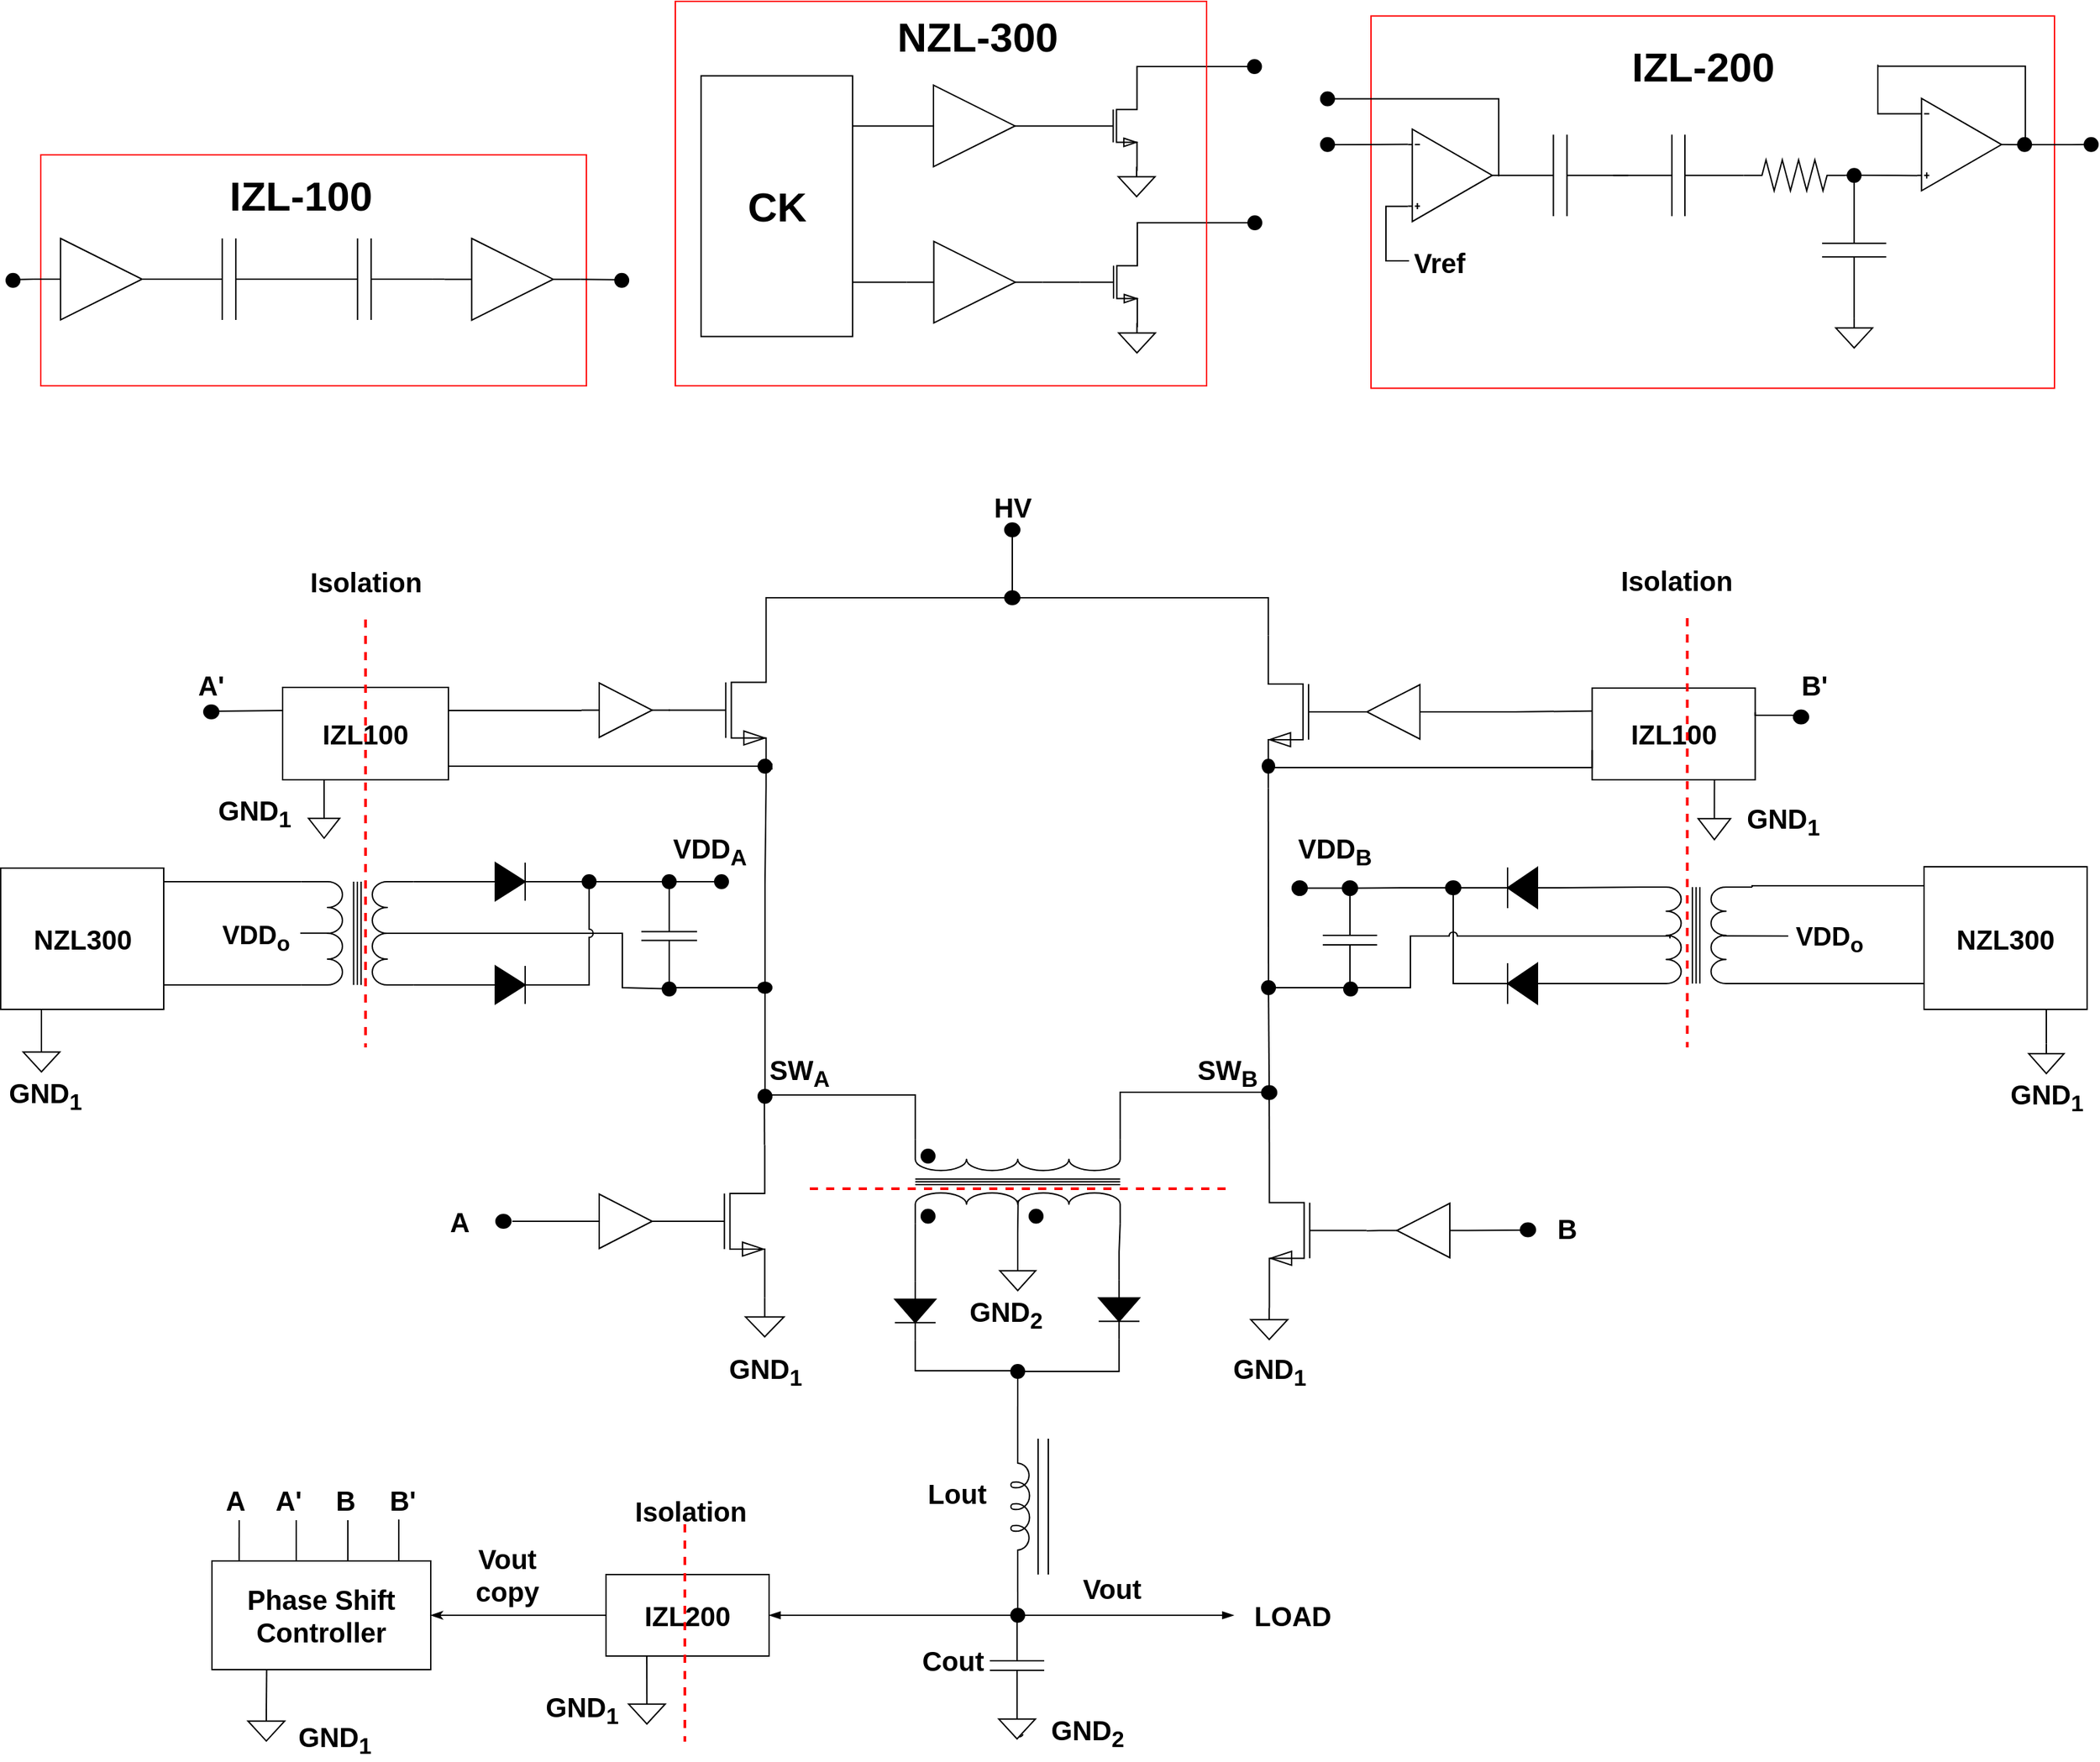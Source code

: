 <mxfile version="14.4.3" type="device"><diagram id="BkKOs8pB_9e7VOJl6XeJ" name="Page-1"><mxGraphModel dx="3012" dy="4394" grid="0" gridSize="1" guides="0" tooltips="1" connect="1" arrows="0" fold="1" page="0" pageScale="1" pageWidth="827" pageHeight="1169" math="0" shadow="0"><root><mxCell id="0"/><mxCell id="1" parent="0"/><mxCell id="mcBu1DE0JOdf2-kwuuoI-80" value="" style="rounded=0;whiteSpace=wrap;html=1;strokeColor=#FF0000;" parent="1" vertex="1"><mxGeometry x="592" y="-2047.24" width="503" height="274" as="geometry"/></mxCell><mxCell id="mcBu1DE0JOdf2-kwuuoI-118" value="&lt;font style=&quot;font-size: 20px&quot;&gt;&lt;b&gt;NZL300&lt;/b&gt;&lt;/font&gt;" style="rounded=0;whiteSpace=wrap;html=1;strokeColor=#000000;fillColor=none;" parent="1" vertex="1"><mxGeometry x="-416.5" y="-1420" width="120" height="104" as="geometry"/></mxCell><mxCell id="S-JoOV4lJRkIOZchl41f-228" style="edgeStyle=elbowEdgeStyle;rounded=0;jumpStyle=none;orthogonalLoop=1;jettySize=auto;elbow=vertical;html=1;exitX=1;exitY=0;exitDx=0;exitDy=0;exitPerimeter=0;entryX=0;entryY=0.5;entryDx=0;entryDy=0;entryPerimeter=0;endArrow=none;endFill=0;strokeColor=#000000;strokeWidth=1;" parent="1" source="mcBu1DE0JOdf2-kwuuoI-119" target="mcBu1DE0JOdf2-kwuuoI-121" edge="1"><mxGeometry relative="1" as="geometry"/></mxCell><mxCell id="S-JoOV4lJRkIOZchl41f-229" style="edgeStyle=elbowEdgeStyle;rounded=0;jumpStyle=none;orthogonalLoop=1;jettySize=auto;elbow=vertical;html=1;exitX=0;exitY=0;exitDx=0;exitDy=0;exitPerimeter=0;entryX=0;entryY=0.5;entryDx=0;entryDy=0;entryPerimeter=0;endArrow=none;endFill=0;strokeColor=#000000;strokeWidth=1;" parent="1" source="mcBu1DE0JOdf2-kwuuoI-119" target="mcBu1DE0JOdf2-kwuuoI-120" edge="1"><mxGeometry relative="1" as="geometry"/></mxCell><mxCell id="mcBu1DE0JOdf2-kwuuoI-119" value="" style="pointerEvents=1;verticalLabelPosition=bottom;shadow=0;dashed=0;align=center;html=1;verticalAlign=top;shape=mxgraph.electrical.inductors.transformer_1;strokeColor=#000000;fillColor=none;direction=south;" parent="1" vertex="1"><mxGeometry x="-195.25" y="-1410" width="82.5" height="76" as="geometry"/></mxCell><mxCell id="mcBu1DE0JOdf2-kwuuoI-139" style="edgeStyle=orthogonalEdgeStyle;rounded=0;orthogonalLoop=1;jettySize=auto;html=1;exitX=1;exitY=0.75;exitDx=0;exitDy=0;entryX=1;entryY=1;entryDx=0;entryDy=0;entryPerimeter=0;endArrow=none;endFill=0;strokeColor=#000000;" parent="1" source="mcBu1DE0JOdf2-kwuuoI-118" target="mcBu1DE0JOdf2-kwuuoI-119" edge="1"><mxGeometry x="-414" y="-1720" as="geometry"><Array as="points"><mxPoint x="-296" y="-1334"/></Array></mxGeometry></mxCell><mxCell id="mcBu1DE0JOdf2-kwuuoI-140" style="edgeStyle=orthogonalEdgeStyle;rounded=0;orthogonalLoop=1;jettySize=auto;html=1;exitX=1;exitY=0.25;exitDx=0;exitDy=0;endArrow=none;endFill=0;strokeColor=#000000;entryX=0;entryY=1;entryDx=0;entryDy=0;entryPerimeter=0;" parent="1" source="mcBu1DE0JOdf2-kwuuoI-118" target="mcBu1DE0JOdf2-kwuuoI-119" edge="1"><mxGeometry x="-414" y="-1720" as="geometry"><mxPoint x="-230" y="-1400" as="targetPoint"/><Array as="points"><mxPoint x="-296" y="-1410"/></Array></mxGeometry></mxCell><mxCell id="S-JoOV4lJRkIOZchl41f-236" style="edgeStyle=elbowEdgeStyle;rounded=0;jumpStyle=none;orthogonalLoop=1;jettySize=auto;elbow=vertical;html=1;exitX=1;exitY=0.5;exitDx=0;exitDy=0;exitPerimeter=0;entryX=0;entryY=0.5;entryDx=0;entryDy=0;endArrow=none;endFill=0;strokeColor=#000000;strokeWidth=1;" parent="1" source="mcBu1DE0JOdf2-kwuuoI-120" target="S-JoOV4lJRkIOZchl41f-141" edge="1"><mxGeometry relative="1" as="geometry"/></mxCell><mxCell id="mcBu1DE0JOdf2-kwuuoI-120" value="" style="pointerEvents=1;fillColor=strokeColor;verticalLabelPosition=bottom;shadow=0;dashed=0;align=center;html=1;verticalAlign=top;shape=mxgraph.electrical.diodes.diode;strokeColor=#000000;" parent="1" vertex="1"><mxGeometry x="-69" y="-1424" width="55" height="28" as="geometry"/></mxCell><mxCell id="mcBu1DE0JOdf2-kwuuoI-121" value="" style="pointerEvents=1;fillColor=strokeColor;verticalLabelPosition=bottom;shadow=0;dashed=0;align=center;html=1;verticalAlign=top;shape=mxgraph.electrical.diodes.diode;strokeColor=#000000;" parent="1" vertex="1"><mxGeometry x="-69" y="-1348" width="55" height="28" as="geometry"/></mxCell><mxCell id="mcBu1DE0JOdf2-kwuuoI-122" value="" style="verticalLabelPosition=bottom;shadow=0;dashed=0;align=center;html=1;verticalAlign=top;shape=mxgraph.electrical.logic_gates.buffer2;" parent="1" vertex="1"><mxGeometry x="11" y="-1556.25" width="65" height="40" as="geometry"/></mxCell><mxCell id="mcBu1DE0JOdf2-kwuuoI-124" value="" style="verticalLabelPosition=bottom;shadow=0;dashed=0;align=center;html=1;verticalAlign=top;shape=mxgraph.electrical.transistors.nmos;pointerEvents=1;strokeColor=#000000;fillColor=none;" parent="1" vertex="1"><mxGeometry x="71" y="-1592.5" width="80" height="112.5" as="geometry"/></mxCell><mxCell id="mcBu1DE0JOdf2-kwuuoI-127" style="edgeStyle=orthogonalEdgeStyle;rounded=0;orthogonalLoop=1;jettySize=auto;html=1;exitX=1;exitY=0.5;exitDx=0;exitDy=0;entryX=0;entryY=0.5;entryDx=0;entryDy=0;entryPerimeter=0;endArrow=none;endFill=0;strokeColor=#000000;" parent="1" source="mcBu1DE0JOdf2-kwuuoI-122" target="mcBu1DE0JOdf2-kwuuoI-124" edge="1"><mxGeometry x="-414" y="-1720" as="geometry"/></mxCell><mxCell id="mcBu1DE0JOdf2-kwuuoI-147" style="edgeStyle=orthogonalEdgeStyle;rounded=0;orthogonalLoop=1;jettySize=auto;html=1;endArrow=none;endFill=0;strokeColor=#000000;noJump=0;jumpStyle=arc;exitX=1;exitY=0.5;exitDx=0;exitDy=0;exitPerimeter=0;" parent="1" source="kxdQuCoTzLYVlV7apDrM-1" edge="1"><mxGeometry x="-414" y="-1720" as="geometry"><mxPoint x="-133" y="-1372" as="targetPoint"/><Array as="points"><mxPoint x="41" y="-1332"/><mxPoint x="41" y="-1372"/></Array><mxPoint x="71" y="-1332" as="sourcePoint"/></mxGeometry></mxCell><mxCell id="mcBu1DE0JOdf2-kwuuoI-144" value="" style="pointerEvents=1;verticalLabelPosition=bottom;shadow=0;dashed=0;align=center;html=1;verticalAlign=top;shape=mxgraph.electrical.capacitors.capacitor_1;strokeColor=#000000;fillColor=none;direction=south;" parent="1" vertex="1"><mxGeometry x="55" y="-1402" width="41" height="64" as="geometry"/></mxCell><mxCell id="mcBu1DE0JOdf2-kwuuoI-149" value="" style="endArrow=none;html=1;strokeWidth=1;" parent="1" edge="1"><mxGeometry x="-411" y="-1719.14" width="100" as="geometry"><mxPoint x="-196" y="-1372.14" as="sourcePoint"/><mxPoint x="-175" y="-1372.14" as="targetPoint"/><Array as="points"/></mxGeometry></mxCell><mxCell id="mcBu1DE0JOdf2-kwuuoI-155" value="&lt;b&gt;&lt;font style=&quot;font-size: 20px&quot;&gt;A'&lt;/font&gt;&lt;/b&gt;" style="text;html=1;align=center;verticalAlign=middle;resizable=0;points=[];autosize=1;" parent="1" vertex="1"><mxGeometry x="-277" y="-1565" width="30" height="20" as="geometry"/></mxCell><mxCell id="mcBu1DE0JOdf2-kwuuoI-156" value="&lt;b style=&quot;font-size: 20px&quot;&gt;&lt;font style=&quot;font-size: 20px&quot;&gt;GND&lt;sub&gt;1&lt;/sub&gt;&lt;/font&gt;&lt;/b&gt;" style="text;html=1;align=center;verticalAlign=middle;resizable=0;points=[];autosize=1;" parent="1" vertex="1"><mxGeometry x="-265.25" y="-1475" width="70" height="30" as="geometry"/></mxCell><mxCell id="mcBu1DE0JOdf2-kwuuoI-158" value="&lt;b style=&quot;font-size: 20px&quot;&gt;&lt;font style=&quot;font-size: 20px&quot;&gt;GND&lt;sub&gt;1&lt;/sub&gt;&lt;/font&gt;&lt;/b&gt;" style="text;html=1;align=center;verticalAlign=middle;resizable=0;points=[];autosize=1;" parent="1" vertex="1"><mxGeometry x="-416.5" y="-1264.5" width="64" height="25" as="geometry"/></mxCell><mxCell id="mcBu1DE0JOdf2-kwuuoI-215" value="" style="verticalLabelPosition=bottom;shadow=0;dashed=0;align=center;html=1;verticalAlign=top;shape=mxgraph.electrical.transistors.nmos;pointerEvents=1;strokeColor=#000000;fillColor=none;" parent="1" vertex="1"><mxGeometry x="70" y="-1216.25" width="80" height="112.5" as="geometry"/></mxCell><mxCell id="mcBu1DE0JOdf2-kwuuoI-220" style="edgeStyle=orthogonalEdgeStyle;rounded=0;jumpStyle=arc;orthogonalLoop=1;jettySize=auto;html=1;exitX=0;exitY=0.5;exitDx=0;exitDy=0;endArrow=none;endFill=0;strokeColor=#000000;" parent="1" source="mcBu1DE0JOdf2-kwuuoI-217" edge="1"><mxGeometry x="-414" y="-1720" as="geometry"><mxPoint x="-40" y="-1160" as="targetPoint"/></mxGeometry></mxCell><mxCell id="mcBu1DE0JOdf2-kwuuoI-217" value="" style="verticalLabelPosition=bottom;shadow=0;dashed=0;align=center;html=1;verticalAlign=top;shape=mxgraph.electrical.logic_gates.buffer2;" parent="1" vertex="1"><mxGeometry x="11" y="-1180" width="65" height="40" as="geometry"/></mxCell><mxCell id="mcBu1DE0JOdf2-kwuuoI-219" style="edgeStyle=orthogonalEdgeStyle;rounded=0;jumpStyle=arc;orthogonalLoop=1;jettySize=auto;html=1;exitX=0;exitY=0.5;exitDx=0;exitDy=0;exitPerimeter=0;entryX=1;entryY=0.5;entryDx=0;entryDy=0;endArrow=none;endFill=0;strokeColor=#000000;" parent="1" source="mcBu1DE0JOdf2-kwuuoI-215" target="mcBu1DE0JOdf2-kwuuoI-217" edge="1"><mxGeometry x="-414" y="-1720" as="geometry"/></mxCell><mxCell id="mcBu1DE0JOdf2-kwuuoI-221" value="&lt;font size=&quot;1&quot;&gt;&lt;b style=&quot;font-size: 20px&quot;&gt;A&lt;/b&gt;&lt;/font&gt;" style="text;html=1;align=center;verticalAlign=middle;resizable=0;points=[];autosize=1;" parent="1" vertex="1"><mxGeometry x="-94" y="-1170" width="30" height="20" as="geometry"/></mxCell><mxCell id="mcBu1DE0JOdf2-kwuuoI-228" style="edgeStyle=orthogonalEdgeStyle;rounded=0;jumpStyle=none;orthogonalLoop=1;jettySize=auto;html=1;exitX=0.5;exitY=0;exitDx=0;exitDy=0;exitPerimeter=0;entryX=1;entryY=1;entryDx=0;entryDy=0;entryPerimeter=0;endArrow=none;endFill=0;strokeColor=#000000;" parent="1" target="mcBu1DE0JOdf2-kwuuoI-215" edge="1"><mxGeometry x="-415" y="-1720" as="geometry"><mxPoint x="145" y="-1103.75" as="sourcePoint"/></mxGeometry></mxCell><mxCell id="mcBu1DE0JOdf2-kwuuoI-232" style="edgeStyle=orthogonalEdgeStyle;rounded=0;jumpStyle=none;orthogonalLoop=1;jettySize=auto;html=1;exitX=0.5;exitY=0;exitDx=0;exitDy=0;endArrow=none;endFill=0;strokeColor=#000000;" parent="1" source="mcBu1DE0JOdf2-kwuuoI-230" edge="1"><mxGeometry x="-414" y="-1720" as="geometry"><mxPoint x="-161" y="-940" as="targetPoint"/><Array as="points"><mxPoint x="-161" y="-910"/><mxPoint x="-161" y="-940"/></Array></mxGeometry></mxCell><mxCell id="S-JoOV4lJRkIOZchl41f-268" style="edgeStyle=elbowEdgeStyle;rounded=0;jumpStyle=arc;jumpSize=6;orthogonalLoop=1;jettySize=auto;elbow=vertical;html=1;exitX=0.25;exitY=0;exitDx=0;exitDy=0;endArrow=none;endFill=0;strokeColor=#000000;strokeWidth=1;" parent="1" source="mcBu1DE0JOdf2-kwuuoI-230" edge="1"><mxGeometry relative="1" as="geometry"><mxPoint x="-199" y="-940" as="targetPoint"/><Array as="points"><mxPoint x="-198" y="-910"/><mxPoint x="-191" y="-910"/><mxPoint x="-200" y="-929"/><mxPoint x="-203" y="-910"/></Array></mxGeometry></mxCell><mxCell id="S-JoOV4lJRkIOZchl41f-272" style="edgeStyle=elbowEdgeStyle;rounded=0;jumpStyle=arc;jumpSize=6;orthogonalLoop=1;jettySize=auto;elbow=vertical;html=1;exitX=0.75;exitY=0;exitDx=0;exitDy=0;endArrow=none;endFill=0;strokeColor=#000000;strokeWidth=1;" parent="1" source="mcBu1DE0JOdf2-kwuuoI-230" edge="1"><mxGeometry relative="1" as="geometry"><mxPoint x="-123.536" y="-940.487" as="targetPoint"/><Array as="points"><mxPoint x="-132" y="-910"/></Array></mxGeometry></mxCell><mxCell id="mcBu1DE0JOdf2-kwuuoI-230" value="&lt;b&gt;&lt;font style=&quot;font-size: 20px&quot;&gt;Phase Shift Controller&lt;/font&gt;&lt;/b&gt;" style="rounded=0;whiteSpace=wrap;html=1;strokeColor=#000000;fillColor=none;" parent="1" vertex="1"><mxGeometry x="-261" y="-910" width="161" height="80" as="geometry"/></mxCell><mxCell id="mcBu1DE0JOdf2-kwuuoI-239" value="" style="endArrow=none;html=1;strokeWidth=1;exitX=0.124;exitY=-0.004;exitDx=0;exitDy=0;exitPerimeter=0;" parent="1" source="mcBu1DE0JOdf2-kwuuoI-230" edge="1"><mxGeometry x="-414" y="-1720" width="100" as="geometry"><mxPoint x="-241" y="-916" as="sourcePoint"/><mxPoint x="-241" y="-940" as="targetPoint"/></mxGeometry></mxCell><mxCell id="mcBu1DE0JOdf2-kwuuoI-240" value="&lt;b&gt;&lt;font style=&quot;font-size: 20px&quot;&gt;A&lt;/font&gt;&lt;/b&gt;" style="text;html=1;align=center;verticalAlign=middle;resizable=0;points=[];autosize=1;strokeWidth=5;" parent="1" vertex="1"><mxGeometry x="-259" y="-965" width="30" height="20" as="geometry"/></mxCell><mxCell id="mcBu1DE0JOdf2-kwuuoI-241" value="&lt;b&gt;&lt;font style=&quot;font-size: 20px&quot;&gt;A'&lt;/font&gt;&lt;/b&gt;" style="text;html=1;align=center;verticalAlign=middle;resizable=0;points=[];autosize=1;strokeWidth=5;" parent="1" vertex="1"><mxGeometry x="-220" y="-965" width="30" height="20" as="geometry"/></mxCell><mxCell id="mcBu1DE0JOdf2-kwuuoI-242" value="&lt;b&gt;&lt;font style=&quot;font-size: 20px&quot;&gt;B&lt;/font&gt;&lt;/b&gt;" style="text;html=1;align=center;verticalAlign=middle;resizable=0;points=[];autosize=1;strokeWidth=5;" parent="1" vertex="1"><mxGeometry x="-178" y="-965" width="30" height="20" as="geometry"/></mxCell><mxCell id="mcBu1DE0JOdf2-kwuuoI-243" value="&lt;b&gt;&lt;font style=&quot;font-size: 20px&quot;&gt;B'&lt;/font&gt;&lt;/b&gt;" style="text;html=1;align=center;verticalAlign=middle;resizable=0;points=[];autosize=1;strokeWidth=5;" parent="1" vertex="1"><mxGeometry x="-136" y="-965" width="30" height="20" as="geometry"/></mxCell><mxCell id="mcBu1DE0JOdf2-kwuuoI-244" value="&lt;b style=&quot;font-size: 20px&quot;&gt;&lt;font style=&quot;font-size: 20px&quot;&gt;GND&lt;sub&gt;1&lt;/sub&gt;&lt;/font&gt;&lt;/b&gt;" style="text;html=1;align=center;verticalAlign=middle;resizable=0;points=[];autosize=1;" parent="1" vertex="1"><mxGeometry x="-206" y="-793" width="70" height="30" as="geometry"/></mxCell><mxCell id="mcBu1DE0JOdf2-kwuuoI-245" style="edgeStyle=orthogonalEdgeStyle;rounded=0;orthogonalLoop=1;jettySize=auto;html=1;exitX=0;exitY=0.5;exitDx=0;exitDy=0;endArrow=classicThin;endFill=1;strokeColor=#000000;entryX=1;entryY=0.5;entryDx=0;entryDy=0;" parent="1" source="mcBu1DE0JOdf2-kwuuoI-246" target="mcBu1DE0JOdf2-kwuuoI-230" edge="1"><mxGeometry x="-414" y="-1720" as="geometry"><mxPoint x="-56" y="-875" as="targetPoint"/></mxGeometry></mxCell><mxCell id="mcBu1DE0JOdf2-kwuuoI-246" value="&lt;b&gt;&lt;font style=&quot;font-size: 20px&quot;&gt;IZL200&lt;/font&gt;&lt;/b&gt;" style="rounded=0;whiteSpace=wrap;html=1;strokeColor=#000000;fillColor=none;" parent="1" vertex="1"><mxGeometry x="29" y="-900" width="120" height="60" as="geometry"/></mxCell><mxCell id="mcBu1DE0JOdf2-kwuuoI-249" value="&lt;b style=&quot;font-size: 20px&quot;&gt;&lt;font style=&quot;font-size: 20px&quot;&gt;Vout&lt;br&gt;copy&lt;br&gt;&lt;/font&gt;&lt;/b&gt;" style="text;html=1;align=center;verticalAlign=middle;resizable=0;points=[];autosize=1;" parent="1" vertex="1"><mxGeometry x="-74" y="-920" width="60" height="40" as="geometry"/></mxCell><mxCell id="mcBu1DE0JOdf2-kwuuoI-250" value="&lt;b style=&quot;font-size: 20px&quot;&gt;&lt;font style=&quot;font-size: 20px&quot;&gt;GND&lt;sub&gt;1&lt;/sub&gt;&lt;/font&gt;&lt;/b&gt;" style="text;html=1;align=center;verticalAlign=middle;resizable=0;points=[];autosize=1;" parent="1" vertex="1"><mxGeometry x="-24.42" y="-815" width="70" height="30" as="geometry"/></mxCell><mxCell id="mcBu1DE0JOdf2-kwuuoI-300" value="&lt;b style=&quot;font-size: 20px&quot;&gt;&lt;font style=&quot;font-size: 20px&quot;&gt;GND&lt;sub&gt;2&lt;/sub&gt;&lt;/font&gt;&lt;/b&gt;" style="text;html=1;align=center;verticalAlign=middle;resizable=0;points=[];autosize=1;" parent="1" vertex="1"><mxGeometry x="348" y="-798" width="70" height="30" as="geometry"/></mxCell><mxCell id="mcBu1DE0JOdf2-kwuuoI-306" value="&lt;b&gt;&lt;font style=&quot;font-size: 20px&quot;&gt;LOAD&lt;/font&gt;&lt;/b&gt;" style="text;html=1;align=center;verticalAlign=middle;resizable=0;points=[];autosize=1;" parent="1" vertex="1"><mxGeometry x="499" y="-880" width="70" height="20" as="geometry"/></mxCell><mxCell id="mcBu1DE0JOdf2-kwuuoI-310" value="&lt;b&gt;&lt;font style=&quot;font-size: 20px&quot;&gt;Vout&lt;/font&gt;&lt;/b&gt;" style="text;html=1;align=center;verticalAlign=middle;resizable=0;points=[];autosize=1;" parent="1" vertex="1"><mxGeometry x="370.59" y="-900" width="60" height="20" as="geometry"/></mxCell><mxCell id="mcBu1DE0JOdf2-kwuuoI-313" value="" style="group" parent="1" vertex="1" connectable="0"><mxGeometry x="327" y="-1000" width="37.5" height="100" as="geometry"/></mxCell><mxCell id="mcBu1DE0JOdf2-kwuuoI-311" value="" style="pointerEvents=1;verticalLabelPosition=bottom;shadow=0;dashed=0;align=center;html=1;verticalAlign=top;shape=mxgraph.electrical.inductors.inductor_5;direction=south;" parent="mcBu1DE0JOdf2-kwuuoI-313" vertex="1"><mxGeometry width="14" height="100" as="geometry"/></mxCell><mxCell id="mcBu1DE0JOdf2-kwuuoI-312" value="" style="verticalLabelPosition=bottom;shadow=0;dashed=0;align=center;html=1;verticalAlign=top;shape=mxgraph.electrical.transmission.2_line_bus;direction=south;" parent="mcBu1DE0JOdf2-kwuuoI-313" vertex="1"><mxGeometry x="20" width="7.5" height="100" as="geometry"/></mxCell><mxCell id="mcBu1DE0JOdf2-kwuuoI-340" value="&lt;b&gt;&lt;font style=&quot;font-size: 20px&quot;&gt;Lout&lt;/font&gt;&lt;/b&gt;" style="text;html=1;align=center;verticalAlign=middle;resizable=0;points=[];autosize=1;" parent="mcBu1DE0JOdf2-kwuuoI-313" vertex="1"><mxGeometry x="-70" y="30" width="60" height="20" as="geometry"/></mxCell><mxCell id="mcBu1DE0JOdf2-kwuuoI-338" value="" style="group;rotation=180;" parent="1" vertex="1" connectable="0"><mxGeometry x="374" y="-1464" width="31.5" height="172" as="geometry"/></mxCell><mxCell id="S-JoOV4lJRkIOZchl41f-48" style="edgeStyle=elbowEdgeStyle;rounded=0;jumpStyle=none;orthogonalLoop=1;jettySize=auto;elbow=vertical;html=1;exitX=0;exitY=0.5;exitDx=0;exitDy=0;exitPerimeter=0;entryX=0;entryY=0;entryDx=0;entryDy=0;entryPerimeter=0;endArrow=none;endFill=0;" parent="1" source="mcBu1DE0JOdf2-kwuuoI-335" target="mcBu1DE0JOdf2-kwuuoI-333" edge="1"><mxGeometry relative="1" as="geometry"/></mxCell><mxCell id="mcBu1DE0JOdf2-kwuuoI-335" value="" style="pointerEvents=1;fillColor=strokeColor;verticalLabelPosition=bottom;shadow=0;dashed=0;align=center;html=1;verticalAlign=top;shape=mxgraph.electrical.diodes.diode;strokeColor=#000000;direction=east;rotation=90;" parent="1" vertex="1"><mxGeometry x="385.0" y="-1110" width="43.188" height="30" as="geometry"/></mxCell><mxCell id="S-JoOV4lJRkIOZchl41f-49" style="edgeStyle=elbowEdgeStyle;rounded=0;jumpStyle=none;orthogonalLoop=1;jettySize=auto;elbow=vertical;html=1;exitX=0;exitY=0.5;exitDx=0;exitDy=0;exitPerimeter=0;entryX=1;entryY=0;entryDx=0;entryDy=0;entryPerimeter=0;endArrow=none;endFill=0;" parent="1" source="mcBu1DE0JOdf2-kwuuoI-336" target="mcBu1DE0JOdf2-kwuuoI-333" edge="1"><mxGeometry relative="1" as="geometry"/></mxCell><mxCell id="S-JoOV4lJRkIOZchl41f-65" style="edgeStyle=elbowEdgeStyle;rounded=0;jumpStyle=none;orthogonalLoop=1;jettySize=auto;elbow=vertical;html=1;exitX=1;exitY=0.5;exitDx=0;exitDy=0;exitPerimeter=0;entryX=0;entryY=0.5;entryDx=0;entryDy=0;endArrow=none;endFill=0;" parent="1" source="mcBu1DE0JOdf2-kwuuoI-336" target="S-JoOV4lJRkIOZchl41f-62" edge="1"><mxGeometry relative="1" as="geometry"><Array as="points"><mxPoint x="252" y="-1050"/></Array></mxGeometry></mxCell><mxCell id="mcBu1DE0JOdf2-kwuuoI-336" value="" style="pointerEvents=1;fillColor=strokeColor;verticalLabelPosition=bottom;shadow=0;dashed=0;align=center;html=1;verticalAlign=top;shape=mxgraph.electrical.diodes.diode;strokeColor=#000000;direction=east;rotation=90;" parent="1" vertex="1"><mxGeometry x="235.001" y="-1109" width="43.188" height="30" as="geometry"/></mxCell><mxCell id="mcBu1DE0JOdf2-kwuuoI-343" value="&lt;b style=&quot;font-size: 20px&quot;&gt;&lt;font style=&quot;font-size: 20px&quot;&gt;GND&lt;sub&gt;2&lt;/sub&gt;&lt;/font&gt;&lt;/b&gt;" style="text;html=1;align=center;verticalAlign=middle;resizable=0;points=[];autosize=1;" parent="1" vertex="1"><mxGeometry x="291" y="-1103.75" width="64" height="25" as="geometry"/></mxCell><mxCell id="mcBu1DE0JOdf2-kwuuoI-348" value="" style="verticalLabelPosition=bottom;shadow=0;dashed=0;align=center;html=1;verticalAlign=top;shape=mxgraph.electrical.transistors.nmos;pointerEvents=1;strokeColor=#000000;fillColor=none;flipH=1;" parent="1" vertex="1"><mxGeometry x="512.19" y="-1591.25" width="80" height="112.5" as="geometry"/></mxCell><mxCell id="mcBu1DE0JOdf2-kwuuoI-349" value="" style="verticalLabelPosition=bottom;shadow=0;dashed=0;align=center;html=1;verticalAlign=top;shape=mxgraph.electrical.logic_gates.buffer2;flipH=1;" parent="1" vertex="1"><mxGeometry x="576" y="-1555" width="65" height="40" as="geometry"/></mxCell><mxCell id="S-JoOV4lJRkIOZchl41f-102" style="edgeStyle=elbowEdgeStyle;rounded=0;jumpStyle=none;orthogonalLoop=1;jettySize=auto;elbow=vertical;html=1;exitX=1;exitY=0.25;exitDx=0;exitDy=0;entryX=0;entryY=0.5;entryDx=0;entryDy=0;endArrow=none;endFill=0;" parent="1" edge="1"><mxGeometry relative="1" as="geometry"><mxPoint x="874.75" y="-1534.625" as="sourcePoint"/><mxPoint x="903" y="-1530.25" as="targetPoint"/></mxGeometry></mxCell><mxCell id="mcBu1DE0JOdf2-kwuuoI-350" value="&lt;b&gt;&lt;font style=&quot;font-size: 20px&quot;&gt;IZL100&lt;/font&gt;&lt;/b&gt;" style="rounded=0;whiteSpace=wrap;html=1;strokeColor=#000000;fillColor=none;" parent="1" vertex="1"><mxGeometry x="754.75" y="-1552.5" width="120" height="67.5" as="geometry"/></mxCell><mxCell id="mcBu1DE0JOdf2-kwuuoI-357" style="edgeStyle=orthogonalEdgeStyle;rounded=0;orthogonalLoop=1;jettySize=auto;html=1;exitX=1;exitY=0.5;exitDx=0;exitDy=0;entryX=0;entryY=0.25;entryDx=0;entryDy=0;endArrow=none;endFill=0;" parent="1" source="mcBu1DE0JOdf2-kwuuoI-349" target="mcBu1DE0JOdf2-kwuuoI-350" edge="1"><mxGeometry x="-414" y="-1720" as="geometry"/></mxCell><mxCell id="mcBu1DE0JOdf2-kwuuoI-353" value="" style="pointerEvents=1;fillColor=strokeColor;verticalLabelPosition=bottom;shadow=0;dashed=0;align=center;html=1;verticalAlign=top;shape=mxgraph.electrical.diodes.diode;strokeColor=#000000;flipH=1;" parent="1" vertex="1"><mxGeometry x="676" y="-1420.5" width="55" height="30" as="geometry"/></mxCell><mxCell id="S-JoOV4lJRkIOZchl41f-250" style="edgeStyle=elbowEdgeStyle;rounded=0;jumpStyle=sharp;orthogonalLoop=1;jettySize=auto;elbow=vertical;html=1;exitX=1;exitY=0.5;exitDx=0;exitDy=0;exitPerimeter=0;entryX=0.5;entryY=1;entryDx=0;entryDy=0;endArrow=none;endFill=0;strokeColor=#000000;strokeWidth=1;jumpSize=6;" parent="1" source="mcBu1DE0JOdf2-kwuuoI-354" target="S-JoOV4lJRkIOZchl41f-103" edge="1"><mxGeometry relative="1" as="geometry"><Array as="points"><mxPoint x="661" y="-1335"/></Array></mxGeometry></mxCell><mxCell id="mcBu1DE0JOdf2-kwuuoI-354" value="" style="pointerEvents=1;fillColor=strokeColor;verticalLabelPosition=bottom;shadow=0;dashed=0;align=center;html=1;verticalAlign=top;shape=mxgraph.electrical.diodes.diode;strokeColor=#000000;flipH=1;" parent="1" vertex="1"><mxGeometry x="676" y="-1350" width="55" height="30" as="geometry"/></mxCell><mxCell id="mcBu1DE0JOdf2-kwuuoI-375" style="edgeStyle=orthogonalEdgeStyle;rounded=0;jumpStyle=arc;orthogonalLoop=1;jettySize=auto;html=1;endArrow=none;endFill=0;entryX=0.531;entryY=0.267;entryDx=0;entryDy=0;entryPerimeter=0;" parent="1" source="kxdQuCoTzLYVlV7apDrM-3" target="mcBu1DE0JOdf2-kwuuoI-352" edge="1"><mxGeometry x="-414" y="-1720" as="geometry"><mxPoint x="631" y="-1355" as="targetPoint"/><mxPoint x="516" y="-1320" as="sourcePoint"/><Array as="points"><mxPoint x="621" y="-1332"/><mxPoint x="621" y="-1370"/><mxPoint x="812" y="-1370"/></Array></mxGeometry></mxCell><mxCell id="S-JoOV4lJRkIOZchl41f-255" style="edgeStyle=elbowEdgeStyle;rounded=0;jumpStyle=arc;jumpSize=6;orthogonalLoop=1;jettySize=auto;elbow=vertical;html=1;exitX=1;exitY=0;exitDx=0;exitDy=0;exitPerimeter=0;entryX=0.5;entryY=1;entryDx=0;entryDy=0;endArrow=none;endFill=0;strokeColor=#000000;strokeWidth=1;" parent="1" source="mcBu1DE0JOdf2-kwuuoI-369" target="S-JoOV4lJRkIOZchl41f-107" edge="1"><mxGeometry relative="1" as="geometry"/></mxCell><mxCell id="mcBu1DE0JOdf2-kwuuoI-369" value="" style="verticalLabelPosition=bottom;shadow=0;dashed=0;align=center;html=1;verticalAlign=top;shape=mxgraph.electrical.transistors.nmos;pointerEvents=1;strokeColor=#000000;fillColor=none;flipH=1;" parent="1" vertex="1"><mxGeometry x="513" y="-1209.5" width="80" height="112.5" as="geometry"/></mxCell><mxCell id="S-JoOV4lJRkIOZchl41f-130" style="edgeStyle=elbowEdgeStyle;rounded=0;jumpStyle=none;orthogonalLoop=1;jettySize=auto;elbow=vertical;html=1;entryX=0;entryY=0.25;entryDx=0;entryDy=0;endArrow=none;endFill=0;exitX=0;exitY=1;exitDx=0;exitDy=0;exitPerimeter=0;" parent="1" source="mcBu1DE0JOdf2-kwuuoI-352" target="S-JoOV4lJRkIOZchl41f-127" edge="1"><mxGeometry relative="1" as="geometry"><mxPoint x="872" y="-1407" as="sourcePoint"/><mxPoint x="997.68" y="-1406.975" as="targetPoint"/><Array as="points"><mxPoint x="936" y="-1407"/></Array></mxGeometry></mxCell><mxCell id="nDOsGtmW5Xq-N96k2X0c-29" style="edgeStyle=orthogonalEdgeStyle;rounded=0;orthogonalLoop=1;jettySize=auto;html=1;exitX=1;exitY=1;exitDx=0;exitDy=0;exitPerimeter=0;entryX=0;entryY=0.75;entryDx=0;entryDy=0;endArrow=none;endFill=0;" parent="1" source="mcBu1DE0JOdf2-kwuuoI-352" target="S-JoOV4lJRkIOZchl41f-127" edge="1"><mxGeometry relative="1" as="geometry"><Array as="points"><mxPoint x="999" y="-1335"/></Array></mxGeometry></mxCell><mxCell id="mcBu1DE0JOdf2-kwuuoI-352" value="" style="pointerEvents=1;verticalLabelPosition=bottom;shadow=0;dashed=0;align=center;html=1;verticalAlign=top;shape=mxgraph.electrical.inductors.transformer_1;strokeColor=#000000;fillColor=none;direction=south;flipH=1;" parent="1" vertex="1"><mxGeometry x="790" y="-1406" width="82.5" height="71" as="geometry"/></mxCell><mxCell id="mcBu1DE0JOdf2-kwuuoI-363" style="edgeStyle=orthogonalEdgeStyle;rounded=0;orthogonalLoop=1;jettySize=auto;html=1;exitX=0;exitY=0.5;exitDx=0;exitDy=0;exitPerimeter=0;entryX=0;entryY=0;entryDx=0;entryDy=0;entryPerimeter=0;endArrow=none;endFill=0;" parent="1" source="mcBu1DE0JOdf2-kwuuoI-353" target="mcBu1DE0JOdf2-kwuuoI-352" edge="1"><mxGeometry x="-414" y="-1720" as="geometry"><Array as="points"><mxPoint x="790" y="-1405"/></Array></mxGeometry></mxCell><mxCell id="mcBu1DE0JOdf2-kwuuoI-364" style="edgeStyle=orthogonalEdgeStyle;rounded=0;orthogonalLoop=1;jettySize=auto;html=1;exitX=1;exitY=0;exitDx=0;exitDy=0;exitPerimeter=0;entryX=0;entryY=0.5;entryDx=0;entryDy=0;entryPerimeter=0;endArrow=none;endFill=0;" parent="1" source="mcBu1DE0JOdf2-kwuuoI-352" target="mcBu1DE0JOdf2-kwuuoI-354" edge="1"><mxGeometry x="-414" y="-1720" as="geometry"><Array as="points"><mxPoint x="750" y="-1335"/></Array></mxGeometry></mxCell><mxCell id="mcBu1DE0JOdf2-kwuuoI-384" value="&lt;b style=&quot;font-size: 20px&quot;&gt;&lt;font style=&quot;font-size: 20px&quot;&gt;GND&lt;sub&gt;1&lt;/sub&gt;&lt;/font&gt;&lt;/b&gt;" style="text;html=1;align=center;verticalAlign=middle;resizable=0;points=[];autosize=1;" parent="1" vertex="1"><mxGeometry x="863" y="-1467" width="64" height="25" as="geometry"/></mxCell><mxCell id="mcBu1DE0JOdf2-kwuuoI-388" value="&lt;b&gt;&lt;font style=&quot;font-size: 20px&quot;&gt;B'&lt;/font&gt;&lt;/b&gt;" style="text;html=1;align=center;verticalAlign=middle;resizable=0;points=[];autosize=1;" parent="1" vertex="1"><mxGeometry x="903" y="-1565" width="30" height="20" as="geometry"/></mxCell><mxCell id="mcBu1DE0JOdf2-kwuuoI-391" value="&lt;b&gt;&lt;font style=&quot;font-size: 20px&quot;&gt;HV&lt;/font&gt;&lt;/b&gt;" style="text;html=1;align=center;verticalAlign=middle;resizable=0;points=[];autosize=1;" parent="1" vertex="1"><mxGeometry x="308" y="-1696" width="40" height="20" as="geometry"/></mxCell><mxCell id="mcBu1DE0JOdf2-kwuuoI-393" value="&lt;b style=&quot;font-size: 20px&quot;&gt;&lt;font style=&quot;font-size: 20px&quot;&gt;GND&lt;sub&gt;1&lt;/sub&gt;&lt;/font&gt;&lt;/b&gt;" style="text;html=1;align=center;verticalAlign=middle;resizable=0;points=[];autosize=1;" parent="1" vertex="1"><mxGeometry x="1057" y="-1263.76" width="64" height="25" as="geometry"/></mxCell><mxCell id="mcBu1DE0JOdf2-kwuuoI-395" value="&lt;b style=&quot;font-size: 20px&quot;&gt;VDD&lt;sub&gt;A&lt;/sub&gt;&lt;/b&gt;" style="text;html=1;align=center;verticalAlign=middle;resizable=0;points=[];autosize=1;" parent="1" vertex="1"><mxGeometry x="72.58" y="-1445" width="64" height="25" as="geometry"/></mxCell><mxCell id="mcBu1DE0JOdf2-kwuuoI-396" value="&lt;font style=&quot;font-size: 20px&quot;&gt;&lt;b&gt;VDD&lt;/b&gt;&lt;b&gt;&lt;sub&gt;B&lt;/sub&gt;&lt;/b&gt;&lt;/font&gt;" style="text;html=1;align=center;verticalAlign=middle;resizable=0;points=[];autosize=1;" parent="1" vertex="1"><mxGeometry x="532.5" y="-1445" width="64" height="25" as="geometry"/></mxCell><mxCell id="mcBu1DE0JOdf2-kwuuoI-399" value="&lt;b style=&quot;font-size: 19px&quot;&gt;VDD&lt;sub&gt;o&lt;/sub&gt;&lt;/b&gt;" style="text;html=1;align=center;verticalAlign=middle;resizable=0;points=[];autosize=1;" parent="1" vertex="1"><mxGeometry x="899" y="-1379" width="60" height="24" as="geometry"/></mxCell><mxCell id="mcBu1DE0JOdf2-kwuuoI-406" style="edgeStyle=elbowEdgeStyle;rounded=0;jumpStyle=none;orthogonalLoop=1;jettySize=auto;elbow=vertical;html=1;exitX=0;exitY=0.5;exitDx=0;exitDy=0;entryX=0;entryY=0.5;entryDx=0;entryDy=0;entryPerimeter=0;endArrow=none;endFill=0;" parent="1" source="mcBu1DE0JOdf2-kwuuoI-401" target="mcBu1DE0JOdf2-kwuuoI-369" edge="1"><mxGeometry x="-414" y="-1720" as="geometry"/></mxCell><mxCell id="S-JoOV4lJRkIOZchl41f-278" style="edgeStyle=elbowEdgeStyle;rounded=0;jumpStyle=arc;jumpSize=6;orthogonalLoop=1;jettySize=auto;elbow=vertical;html=1;exitX=1;exitY=0.5;exitDx=0;exitDy=0;entryX=0;entryY=0.5;entryDx=0;entryDy=0;endArrow=none;endFill=0;strokeColor=#000000;strokeWidth=1;" parent="1" source="mcBu1DE0JOdf2-kwuuoI-401" target="S-JoOV4lJRkIOZchl41f-109" edge="1"><mxGeometry relative="1" as="geometry"/></mxCell><mxCell id="mcBu1DE0JOdf2-kwuuoI-401" value="" style="verticalLabelPosition=bottom;shadow=0;dashed=0;align=center;html=1;verticalAlign=top;shape=mxgraph.electrical.logic_gates.buffer2;flipH=1;" parent="1" vertex="1"><mxGeometry x="598" y="-1173.25" width="65" height="40" as="geometry"/></mxCell><mxCell id="mcBu1DE0JOdf2-kwuuoI-410" value="&lt;font size=&quot;1&quot;&gt;&lt;b style=&quot;font-size: 20px&quot;&gt;B&lt;/b&gt;&lt;/font&gt;" style="text;html=1;align=center;verticalAlign=middle;resizable=0;points=[];autosize=1;" parent="1" vertex="1"><mxGeometry x="721" y="-1165" width="30" height="20" as="geometry"/></mxCell><mxCell id="mcBu1DE0JOdf2-kwuuoI-411" value="&lt;b style=&quot;font-size: 20px&quot;&gt;SW&lt;sub&gt;A&lt;/sub&gt;&lt;/b&gt;" style="text;html=1;align=center;verticalAlign=middle;resizable=0;points=[];autosize=1;" parent="1" vertex="1"><mxGeometry x="144" y="-1282" width="54" height="25" as="geometry"/></mxCell><mxCell id="mcBu1DE0JOdf2-kwuuoI-412" value="&lt;font style=&quot;font-size: 20px&quot;&gt;&lt;b&gt;SW&lt;/b&gt;&lt;b&gt;&lt;sub&gt;B&lt;/sub&gt;&lt;/b&gt;&lt;/font&gt;" style="text;html=1;align=center;verticalAlign=middle;resizable=0;points=[];autosize=1;" parent="1" vertex="1"><mxGeometry x="459" y="-1282" width="54" height="25" as="geometry"/></mxCell><mxCell id="mcBu1DE0JOdf2-kwuuoI-414" value="&lt;b style=&quot;font-size: 20px&quot;&gt;&lt;font style=&quot;font-size: 20px&quot;&gt;GND&lt;sub&gt;1&lt;/sub&gt;&lt;/font&gt;&lt;/b&gt;" style="text;html=1;align=center;verticalAlign=middle;resizable=0;points=[];autosize=1;" parent="1" vertex="1"><mxGeometry x="113.79" y="-1061.97" width="64" height="25" as="geometry"/></mxCell><mxCell id="mcBu1DE0JOdf2-kwuuoI-415" value="&lt;b style=&quot;font-size: 20px&quot;&gt;&lt;font style=&quot;font-size: 20px&quot;&gt;GND&lt;sub&gt;1&lt;/sub&gt;&lt;/font&gt;&lt;/b&gt;" style="text;html=1;align=center;verticalAlign=middle;resizable=0;points=[];autosize=1;" parent="1" vertex="1"><mxGeometry x="485.07" y="-1061.97" width="64" height="25" as="geometry"/></mxCell><mxCell id="mcBu1DE0JOdf2-kwuuoI-417" value="" style="verticalLabelPosition=bottom;shadow=0;dashed=0;align=center;html=1;verticalAlign=top;strokeWidth=1;shape=ellipse;fillColor=#000000;" parent="1" vertex="1"><mxGeometry x="261" y="-1168.75" width="10" height="10" as="geometry"/></mxCell><mxCell id="mcBu1DE0JOdf2-kwuuoI-426" value="" style="pointerEvents=1;verticalLabelPosition=bottom;shadow=0;dashed=0;align=center;html=1;verticalAlign=top;shape=mxgraph.electrical.capacitors.capacitor_1;strokeColor=#000000;fillColor=none;direction=south;" parent="1" vertex="1"><mxGeometry x="556.5" y="-1402" width="40" height="70" as="geometry"/></mxCell><mxCell id="mcBu1DE0JOdf2-kwuuoI-430" value="C" style="pointerEvents=1;verticalLabelPosition=bottom;shadow=0;dashed=0;align=center;html=1;verticalAlign=top;shape=mxgraph.electrical.capacitors.capacitor_1;strokeColor=#000000;fillColor=none;direction=south;" parent="1" vertex="1"><mxGeometry x="311.5" y="-868" width="40" height="70" as="geometry"/></mxCell><mxCell id="mcBu1DE0JOdf2-kwuuoI-10" value="" style="rounded=0;whiteSpace=wrap;html=1;fillColor=none;strokeColor=#FF0000;" parent="1" vertex="1"><mxGeometry x="-387" y="-1945" width="401.58" height="170" as="geometry"/></mxCell><mxCell id="S-JoOV4lJRkIOZchl41f-193" style="edgeStyle=elbowEdgeStyle;rounded=0;jumpStyle=none;orthogonalLoop=1;jettySize=auto;elbow=vertical;html=1;exitX=0;exitY=0.5;exitDx=0;exitDy=0;entryX=0;entryY=0.5;entryDx=0;entryDy=0;endArrow=none;endFill=0;strokeColor=#000000;strokeWidth=1;" parent="1" source="mcBu1DE0JOdf2-kwuuoI-3" target="S-JoOV4lJRkIOZchl41f-192" edge="1"><mxGeometry relative="1" as="geometry"/></mxCell><mxCell id="nDOsGtmW5Xq-N96k2X0c-40" style="edgeStyle=orthogonalEdgeStyle;rounded=0;orthogonalLoop=1;jettySize=auto;html=1;exitX=1;exitY=0.5;exitDx=0;exitDy=0;entryX=0;entryY=0.5;entryDx=0;entryDy=0;entryPerimeter=0;endArrow=none;endFill=0;" parent="1" source="mcBu1DE0JOdf2-kwuuoI-3" edge="1"><mxGeometry relative="1" as="geometry"><mxPoint x="-281.42" y="-1853.5" as="targetPoint"/></mxGeometry></mxCell><mxCell id="mcBu1DE0JOdf2-kwuuoI-3" value="" style="verticalLabelPosition=bottom;shadow=0;dashed=0;align=center;html=1;verticalAlign=top;shape=mxgraph.electrical.logic_gates.buffer2;" parent="1" vertex="1"><mxGeometry x="-392.42" y="-1883.5" width="100" height="60" as="geometry"/></mxCell><mxCell id="nDOsGtmW5Xq-N96k2X0c-38" style="edgeStyle=orthogonalEdgeStyle;rounded=0;orthogonalLoop=1;jettySize=auto;html=1;exitX=1;exitY=0.5;exitDx=0;exitDy=0;exitPerimeter=0;entryX=0;entryY=0.5;entryDx=0;entryDy=0;entryPerimeter=0;endArrow=none;endFill=0;" parent="1" source="mcBu1DE0JOdf2-kwuuoI-4" target="mcBu1DE0JOdf2-kwuuoI-5" edge="1"><mxGeometry relative="1" as="geometry"/></mxCell><mxCell id="mcBu1DE0JOdf2-kwuuoI-4" value="" style="pointerEvents=1;verticalLabelPosition=bottom;shadow=0;dashed=0;align=center;html=1;verticalAlign=top;shape=mxgraph.electrical.capacitors.capacitor_1;" parent="1" vertex="1"><mxGeometry x="-298.42" y="-1883.5" width="100" height="60" as="geometry"/></mxCell><mxCell id="nDOsGtmW5Xq-N96k2X0c-41" style="edgeStyle=orthogonalEdgeStyle;rounded=0;orthogonalLoop=1;jettySize=auto;html=1;exitX=1;exitY=0.5;exitDx=0;exitDy=0;exitPerimeter=0;entryX=0;entryY=0.5;entryDx=0;entryDy=0;endArrow=none;endFill=0;" parent="1" source="mcBu1DE0JOdf2-kwuuoI-5" target="mcBu1DE0JOdf2-kwuuoI-6" edge="1"><mxGeometry relative="1" as="geometry"/></mxCell><mxCell id="mcBu1DE0JOdf2-kwuuoI-5" value="" style="pointerEvents=1;verticalLabelPosition=bottom;shadow=0;dashed=0;align=center;html=1;verticalAlign=top;shape=mxgraph.electrical.capacitors.capacitor_1;" parent="1" vertex="1"><mxGeometry x="-198.84" y="-1883.5" width="100" height="60" as="geometry"/></mxCell><mxCell id="S-JoOV4lJRkIOZchl41f-191" style="edgeStyle=elbowEdgeStyle;rounded=0;jumpStyle=none;orthogonalLoop=1;jettySize=auto;elbow=vertical;html=1;exitX=1;exitY=0.5;exitDx=0;exitDy=0;entryX=1;entryY=0.5;entryDx=0;entryDy=0;endArrow=none;endFill=0;strokeColor=#000000;strokeWidth=1;" parent="1" source="mcBu1DE0JOdf2-kwuuoI-6" target="S-JoOV4lJRkIOZchl41f-190" edge="1"><mxGeometry relative="1" as="geometry"/></mxCell><mxCell id="mcBu1DE0JOdf2-kwuuoI-6" value="" style="verticalLabelPosition=bottom;shadow=0;dashed=0;align=center;html=1;verticalAlign=top;shape=mxgraph.electrical.logic_gates.buffer2;" parent="1" vertex="1"><mxGeometry x="-89.84" y="-1883.5" width="100" height="60.17" as="geometry"/></mxCell><mxCell id="mcBu1DE0JOdf2-kwuuoI-42" value="&lt;font style=&quot;font-size: 30px&quot;&gt;&lt;b&gt;IZL-100&lt;/b&gt;&lt;/font&gt;" style="text;html=1;resizable=0;autosize=1;align=center;verticalAlign=middle;points=[];fillColor=none;strokeColor=none;rounded=0;" parent="1" vertex="1"><mxGeometry x="-256.0" y="-1930.0" width="120" height="30" as="geometry"/></mxCell><mxCell id="S-JoOV4lJRkIOZchl41f-165" style="edgeStyle=elbowEdgeStyle;rounded=0;jumpStyle=none;orthogonalLoop=1;jettySize=auto;elbow=vertical;html=1;exitX=0;exitY=0.835;exitDx=0;exitDy=0;exitPerimeter=0;entryX=1;entryY=0.5;entryDx=0;entryDy=0;endArrow=none;endFill=0;strokeWidth=1;" parent="1" source="mcBu1DE0JOdf2-kwuuoI-15" target="S-JoOV4lJRkIOZchl41f-164" edge="1"><mxGeometry relative="1" as="geometry"/></mxCell><mxCell id="S-JoOV4lJRkIOZchl41f-173" style="edgeStyle=elbowEdgeStyle;rounded=0;jumpStyle=none;orthogonalLoop=1;jettySize=auto;elbow=vertical;html=1;exitX=1;exitY=0.5;exitDx=0;exitDy=0;exitPerimeter=0;entryX=0;entryY=0.5;entryDx=0;entryDy=0;endArrow=none;endFill=0;strokeColor=#000000;strokeWidth=1;" parent="1" source="mcBu1DE0JOdf2-kwuuoI-15" target="S-JoOV4lJRkIOZchl41f-171" edge="1"><mxGeometry relative="1" as="geometry"/></mxCell><mxCell id="mcBu1DE0JOdf2-kwuuoI-15" value="" style="verticalLabelPosition=bottom;shadow=0;dashed=0;align=center;html=1;verticalAlign=top;shape=stencil(pVbRboMwDPyaPK4iSUvpY8e2131DStMRNSQopO329zMEtoZCREFCSD7D3WHHFoimVc5KjkjEqpJnFtE3RMiVGcEOEmACmdyBu8iFihXcIZ8lN8wKrZgEfF+UcMfuocoafeY3cbTt20Ll3AjrsreWMalD+o6iPYD1RdNMKwU+gLTyMnd54GZCWc+KUC+OGiyJgltuHN56/vainzZa4XjjEEQ+nlND5HWGXkLn6emLnaCGe2rztACG3kk85fNWMSb9kuIlqmSmarIbVqUpIGNHiqYHlp2/jL6o46DXktWn9yHRpQt95f+2Nr6lUBU6AinUHYGbhj+GdbB9wxS+h90kE5nUFQ80DPCHOjToSPFoetKGB6p6ElK69RBQfar0/pjhxYWbxhDysF3sYRqD7yHuFWJS/4MUMQ1vkWGSZHE/8HpxQ5LFDemZmNMR7O/kLZnhokeRhPfr0Lh2udGpa157GNsGdb8HDfAL);fillColor=none;gradientColor=#ffffff;" parent="1" vertex="1"><mxGeometry x="994.003" y="-1986.583" width="62.047" height="68" as="geometry"/></mxCell><mxCell id="mcBu1DE0JOdf2-kwuuoI-19" value="" style="pointerEvents=1;verticalLabelPosition=bottom;shadow=0;dashed=0;align=center;html=1;verticalAlign=top;shape=mxgraph.electrical.resistors.resistor_2;fillColor=none;gradientColor=#ffffff;" parent="1" vertex="1"><mxGeometry x="866.231" y="-1941.247" width="74.884" height="22.667" as="geometry"/></mxCell><mxCell id="S-JoOV4lJRkIOZchl41f-184" style="edgeStyle=elbowEdgeStyle;rounded=0;jumpStyle=none;orthogonalLoop=1;jettySize=auto;elbow=vertical;html=1;exitX=0;exitY=0.165;exitDx=0;exitDy=0;exitPerimeter=0;entryX=1;entryY=0.5;entryDx=0;entryDy=0;endArrow=none;endFill=0;strokeColor=#000000;strokeWidth=1;" parent="1" source="mcBu1DE0JOdf2-kwuuoI-20" target="S-JoOV4lJRkIOZchl41f-180" edge="1"><mxGeometry relative="1" as="geometry"/></mxCell><mxCell id="mcBu1DE0JOdf2-kwuuoI-20" value="" style="verticalLabelPosition=bottom;shadow=0;dashed=0;align=center;html=1;verticalAlign=top;shape=stencil(pVbRboMwDPyaPK4iSUvpY8e2131DStMRNSQopO329zMEtoZCREFCSD7D3WHHFoimVc5KjkjEqpJnFtE3RMiVGcEOEmACmdyBu8iFihXcIZ8lN8wKrZgEfF+UcMfuocoafeY3cbTt20Ll3AjrsreWMalD+o6iPYD1RdNMKwU+gLTyMnd54GZCWc+KUC+OGiyJgltuHN56/vainzZa4XjjEEQ+nlND5HWGXkLn6emLnaCGe2rztACG3kk85fNWMSb9kuIlqmSmarIbVqUpIGNHiqYHlp2/jL6o46DXktWn9yHRpQt95f+2Nr6lUBU6AinUHYGbhj+GdbB9wxS+h90kE5nUFQ80DPCHOjToSPFoetKGB6p6ElK69RBQfar0/pjhxYWbxhDysF3sYRqD7yHuFWJS/4MUMQ1vkWGSZHE/8HpxQ5LFDemZmNMR7O/kLZnhokeRhPfr0Lh2udGpa157GNsGdb8HDfAL);fillColor=none;gradientColor=#ffffff;" parent="1" vertex="1"><mxGeometry x="619.186" y="-1963.913" width="62.047" height="68" as="geometry"/></mxCell><mxCell id="mcBu1DE0JOdf2-kwuuoI-41" value="&lt;b style=&quot;line-height: 160%&quot;&gt;&lt;font style=&quot;font-size: 30px&quot;&gt;IZL-200&lt;/font&gt;&lt;/b&gt;" style="text;html=1;resizable=0;autosize=1;align=center;verticalAlign=middle;points=[];fillColor=none;strokeColor=none;rounded=0;" parent="1" vertex="1"><mxGeometry x="776.0" y="-2021.243" width="120" height="30" as="geometry"/></mxCell><mxCell id="mcBu1DE0JOdf2-kwuuoI-46" value="&lt;b&gt;&lt;font style=&quot;font-size: 20px&quot;&gt;Vref&lt;/font&gt;&lt;/b&gt;" style="text;html=1;resizable=0;autosize=1;align=center;verticalAlign=middle;points=[];fillColor=none;strokeColor=none;rounded=0;direction=east;" parent="1" vertex="1"><mxGeometry x="617" y="-1876.003" width="50" height="20" as="geometry"/></mxCell><mxCell id="mcBu1DE0JOdf2-kwuuoI-77" style="edgeStyle=orthogonalEdgeStyle;rounded=0;orthogonalLoop=1;jettySize=auto;html=1;exitX=0;exitY=0.835;exitDx=0;exitDy=0;exitPerimeter=0;endArrow=none;endFill=0;strokeColor=#000000;" parent="1" source="mcBu1DE0JOdf2-kwuuoI-20" edge="1"><mxGeometry x="544" y="-2020.58" as="geometry"><Array as="points"><mxPoint x="603" y="-1907.57"/><mxPoint x="603" y="-1867.57"/></Array><mxPoint x="620" y="-1867" as="targetPoint"/></mxGeometry></mxCell><mxCell id="dBlfnRgtjmfWvn5MFbRh-1" style="edgeStyle=orthogonalEdgeStyle;rounded=0;orthogonalLoop=1;jettySize=auto;html=1;exitX=1;exitY=0.5;exitDx=0;exitDy=0;exitPerimeter=0;entryX=0;entryY=0.5;entryDx=0;entryDy=0;entryPerimeter=0;endArrow=none;endFill=0;" parent="1" source="S-JoOV4lJRkIOZchl41f-1" edge="1"><mxGeometry relative="1" as="geometry"><mxPoint x="781.23" y="-1929.91" as="targetPoint"/></mxGeometry></mxCell><mxCell id="S-JoOV4lJRkIOZchl41f-1" value="" style="pointerEvents=1;verticalLabelPosition=bottom;shadow=0;dashed=0;align=center;html=1;verticalAlign=top;shape=mxgraph.electrical.capacitors.capacitor_1;" parent="1" vertex="1"><mxGeometry x="681.23" y="-1959.91" width="100" height="60" as="geometry"/></mxCell><mxCell id="S-JoOV4lJRkIOZchl41f-10" value="" style="pointerEvents=1;verticalLabelPosition=bottom;shadow=0;dashed=0;align=center;html=1;verticalAlign=top;shape=mxgraph.electrical.capacitors.capacitor_1;" parent="1" vertex="1"><mxGeometry x="770.23" y="-1959.91" width="96" height="60" as="geometry"/></mxCell><mxCell id="S-JoOV4lJRkIOZchl41f-11" value="" style="pointerEvents=1;verticalLabelPosition=bottom;shadow=0;dashed=0;align=center;html=1;verticalAlign=top;shape=mxgraph.electrical.capacitors.capacitor_1;direction=south;" parent="1" vertex="1"><mxGeometry x="923.95" y="-1924.91" width="47.25" height="100" as="geometry"/></mxCell><mxCell id="S-JoOV4lJRkIOZchl41f-33" style="edgeStyle=elbowEdgeStyle;rounded=0;jumpStyle=none;orthogonalLoop=1;jettySize=auto;elbow=vertical;html=1;exitX=1;exitY=0.25;exitDx=0;exitDy=0;entryX=0;entryY=0.5;entryDx=0;entryDy=0;endArrow=none;endFill=0;" parent="1" source="S-JoOV4lJRkIOZchl41f-12" target="mcBu1DE0JOdf2-kwuuoI-122" edge="1"><mxGeometry relative="1" as="geometry"/></mxCell><mxCell id="S-JoOV4lJRkIOZchl41f-36" style="edgeStyle=elbowEdgeStyle;rounded=0;jumpStyle=none;orthogonalLoop=1;jettySize=auto;elbow=vertical;html=1;exitX=1;exitY=0.75;exitDx=0;exitDy=0;entryX=0.999;entryY=0.817;entryDx=0;entryDy=0;entryPerimeter=0;endArrow=none;endFill=0;" parent="1" source="S-JoOV4lJRkIOZchl41f-86" target="mcBu1DE0JOdf2-kwuuoI-124" edge="1"><mxGeometry relative="1" as="geometry"/></mxCell><mxCell id="S-JoOV4lJRkIOZchl41f-207" style="edgeStyle=elbowEdgeStyle;rounded=0;jumpStyle=none;orthogonalLoop=1;jettySize=auto;elbow=vertical;html=1;exitX=0;exitY=0.25;exitDx=0;exitDy=0;entryX=1;entryY=0.5;entryDx=0;entryDy=0;endArrow=none;endFill=0;strokeColor=#000000;strokeWidth=1;" parent="1" source="S-JoOV4lJRkIOZchl41f-12" target="S-JoOV4lJRkIOZchl41f-137" edge="1"><mxGeometry relative="1" as="geometry"/></mxCell><mxCell id="S-JoOV4lJRkIOZchl41f-12" value="&lt;b&gt;&lt;font style=&quot;font-size: 20px&quot;&gt;IZL100&lt;/font&gt;&lt;/b&gt;" style="rounded=0;whiteSpace=wrap;html=1;strokeColor=#000000;fillColor=none;" parent="1" vertex="1"><mxGeometry x="-209" y="-1553" width="122" height="68" as="geometry"/></mxCell><mxCell id="S-JoOV4lJRkIOZchl41f-50" style="edgeStyle=elbowEdgeStyle;rounded=0;jumpStyle=none;orthogonalLoop=1;jettySize=auto;elbow=vertical;html=1;exitX=1;exitY=1;exitDx=0;exitDy=0;exitPerimeter=0;entryX=0.063;entryY=1.17;entryDx=0;entryDy=0;entryPerimeter=0;endArrow=none;endFill=0;" parent="1" source="mcBu1DE0JOdf2-kwuuoI-333" target="mcBu1DE0JOdf2-kwuuoI-411" edge="1"><mxGeometry relative="1" as="geometry"><Array as="points"><mxPoint x="185" y="-1253"/></Array></mxGeometry></mxCell><mxCell id="S-JoOV4lJRkIOZchl41f-257" style="edgeStyle=elbowEdgeStyle;rounded=0;jumpStyle=arc;jumpSize=6;orthogonalLoop=1;jettySize=auto;elbow=vertical;html=1;exitX=0;exitY=1;exitDx=0;exitDy=0;exitPerimeter=0;entryX=0;entryY=0.5;entryDx=0;entryDy=0;endArrow=none;endFill=0;strokeColor=#000000;strokeWidth=1;" parent="1" source="mcBu1DE0JOdf2-kwuuoI-333" target="S-JoOV4lJRkIOZchl41f-107" edge="1"><mxGeometry relative="1" as="geometry"><Array as="points"><mxPoint x="457" y="-1255"/></Array></mxGeometry></mxCell><mxCell id="mcBu1DE0JOdf2-kwuuoI-333" value="" style="pointerEvents=1;verticalLabelPosition=bottom;shadow=0;dashed=0;align=center;html=1;verticalAlign=top;shape=mxgraph.electrical.inductors.transformer_1;strokeColor=#000000;fillColor=none;direction=south;rotation=90;" parent="1" vertex="1"><mxGeometry x="301" y="-1264.5" width="62" height="150.76" as="geometry"/></mxCell><mxCell id="S-JoOV4lJRkIOZchl41f-54" value="" style="verticalLabelPosition=bottom;shadow=0;dashed=0;align=center;html=1;verticalAlign=top;strokeWidth=1;shape=ellipse;fillColor=#000000;" parent="1" vertex="1"><mxGeometry x="261" y="-1213" width="10" height="10" as="geometry"/></mxCell><mxCell id="S-JoOV4lJRkIOZchl41f-59" value="" style="verticalLabelPosition=bottom;shadow=0;dashed=0;align=center;html=1;verticalAlign=top;strokeWidth=1;shape=ellipse;fillColor=#000000;" parent="1" vertex="1"><mxGeometry x="340.5" y="-1168.75" width="10" height="10" as="geometry"/></mxCell><mxCell id="S-JoOV4lJRkIOZchl41f-263" style="edgeStyle=elbowEdgeStyle;rounded=0;jumpStyle=arc;jumpSize=6;orthogonalLoop=1;jettySize=auto;elbow=vertical;html=1;exitX=0.5;exitY=1;exitDx=0;exitDy=0;entryX=0;entryY=0.645;entryDx=0;entryDy=0;entryPerimeter=0;endArrow=none;endFill=0;strokeColor=#000000;strokeWidth=1;" parent="1" source="S-JoOV4lJRkIOZchl41f-62" target="mcBu1DE0JOdf2-kwuuoI-311" edge="1"><mxGeometry relative="1" as="geometry"/></mxCell><mxCell id="S-JoOV4lJRkIOZchl41f-62" value="" style="verticalLabelPosition=bottom;shadow=0;dashed=0;align=center;html=1;verticalAlign=top;strokeWidth=1;shape=ellipse;fillColor=#000000;" parent="1" vertex="1"><mxGeometry x="327" y="-1054.47" width="10" height="10" as="geometry"/></mxCell><mxCell id="S-JoOV4lJRkIOZchl41f-64" style="edgeStyle=orthogonalEdgeStyle;rounded=0;orthogonalLoop=1;jettySize=auto;html=1;exitX=1;exitY=0.5;exitDx=0;exitDy=0;exitPerimeter=0;entryX=1;entryY=0.5;entryDx=0;entryDy=0;entryPerimeter=0;endArrow=none;endFill=0;strokeColor=#000000;" parent="1" source="mcBu1DE0JOdf2-kwuuoI-335" target="S-JoOV4lJRkIOZchl41f-62" edge="1"><mxGeometry x="-414" y="-1720" as="geometry"><mxPoint x="372.594" y="-1072.406" as="sourcePoint"/><mxPoint x="222.595" y="-1067.406" as="targetPoint"/></mxGeometry></mxCell><mxCell id="S-JoOV4lJRkIOZchl41f-83" style="edgeStyle=elbowEdgeStyle;rounded=0;jumpStyle=none;orthogonalLoop=1;jettySize=auto;elbow=vertical;html=1;exitX=0.5;exitY=0;exitDx=0;exitDy=0;entryX=0.5;entryY=1;entryDx=0;entryDy=0;endArrow=none;endFill=0;" parent="1" source="S-JoOV4lJRkIOZchl41f-73" target="S-JoOV4lJRkIOZchl41f-74" edge="1"><mxGeometry relative="1" as="geometry"/></mxCell><mxCell id="S-JoOV4lJRkIOZchl41f-73" value="" style="verticalLabelPosition=bottom;shadow=0;dashed=0;align=center;html=1;verticalAlign=top;strokeWidth=1;shape=ellipse;fillColor=#000000;" parent="1" vertex="1"><mxGeometry x="141" y="-1257" width="10" height="10" as="geometry"/></mxCell><mxCell id="S-JoOV4lJRkIOZchl41f-85" style="edgeStyle=elbowEdgeStyle;rounded=0;jumpStyle=none;orthogonalLoop=1;jettySize=auto;elbow=vertical;html=1;exitX=0.5;exitY=0;exitDx=0;exitDy=0;entryX=1;entryY=1;entryDx=0;entryDy=0;entryPerimeter=0;endArrow=none;endFill=0;" parent="1" source="S-JoOV4lJRkIOZchl41f-74" target="mcBu1DE0JOdf2-kwuuoI-124" edge="1"><mxGeometry relative="1" as="geometry"/></mxCell><mxCell id="S-JoOV4lJRkIOZchl41f-289" style="edgeStyle=orthogonalEdgeStyle;rounded=0;jumpStyle=none;jumpSize=6;orthogonalLoop=1;jettySize=auto;html=1;exitX=0;exitY=0.5;exitDx=0;exitDy=0;endArrow=none;endFill=0;strokeColor=#000000;strokeWidth=1;" parent="1" source="S-JoOV4lJRkIOZchl41f-74" edge="1"><mxGeometry relative="1" as="geometry"><mxPoint x="70.257" y="-1332.045" as="targetPoint"/></mxGeometry></mxCell><mxCell id="S-JoOV4lJRkIOZchl41f-74" value="" style="verticalLabelPosition=bottom;shadow=0;dashed=0;align=center;html=1;verticalAlign=top;strokeWidth=1;shape=ellipse;fillColor=#000000;" parent="1" vertex="1"><mxGeometry x="141" y="-1336" width="10" height="8" as="geometry"/></mxCell><mxCell id="S-JoOV4lJRkIOZchl41f-86" value="" style="verticalLabelPosition=bottom;shadow=0;dashed=0;align=center;html=1;verticalAlign=top;strokeWidth=1;shape=ellipse;fillColor=#000000;" parent="1" vertex="1"><mxGeometry x="141" y="-1500" width="10" height="10" as="geometry"/></mxCell><mxCell id="S-JoOV4lJRkIOZchl41f-89" value="" style="verticalLabelPosition=bottom;shadow=0;dashed=0;align=center;html=1;verticalAlign=top;strokeWidth=1;shape=ellipse;fillColor=#000000;" parent="1" vertex="1"><mxGeometry x="109" y="-1415" width="10" height="10" as="geometry"/></mxCell><mxCell id="S-JoOV4lJRkIOZchl41f-90" value="" style="endArrow=none;html=1;strokeWidth=1;" parent="1" edge="1"><mxGeometry width="100" relative="1" as="geometry"><mxPoint x="851" y="-1370.17" as="sourcePoint"/><mxPoint x="899" y="-1370" as="targetPoint"/></mxGeometry></mxCell><mxCell id="S-JoOV4lJRkIOZchl41f-96" style="edgeStyle=elbowEdgeStyle;rounded=0;jumpStyle=none;orthogonalLoop=1;jettySize=auto;elbow=vertical;html=1;exitX=0;exitY=0.5;exitDx=0;exitDy=0;entryX=1;entryY=0;entryDx=0;entryDy=0;entryPerimeter=0;endArrow=none;endFill=0;" parent="1" source="S-JoOV4lJRkIOZchl41f-95" target="mcBu1DE0JOdf2-kwuuoI-124" edge="1"><mxGeometry relative="1" as="geometry"><Array as="points"><mxPoint x="234" y="-1619"/></Array></mxGeometry></mxCell><mxCell id="S-JoOV4lJRkIOZchl41f-97" style="edgeStyle=elbowEdgeStyle;rounded=0;jumpStyle=none;orthogonalLoop=1;jettySize=auto;elbow=vertical;html=1;exitX=1;exitY=0.5;exitDx=0;exitDy=0;entryX=1;entryY=0;entryDx=0;entryDy=0;entryPerimeter=0;endArrow=none;endFill=0;" parent="1" source="S-JoOV4lJRkIOZchl41f-95" target="mcBu1DE0JOdf2-kwuuoI-348" edge="1"><mxGeometry relative="1" as="geometry"><Array as="points"><mxPoint x="427" y="-1619"/></Array></mxGeometry></mxCell><mxCell id="S-JoOV4lJRkIOZchl41f-95" value="" style="verticalLabelPosition=bottom;shadow=0;dashed=0;align=center;html=1;verticalAlign=top;strokeWidth=1;shape=ellipse;fillColor=#000000;" parent="1" vertex="1"><mxGeometry x="322.5" y="-1624" width="11" height="10" as="geometry"/></mxCell><mxCell id="S-JoOV4lJRkIOZchl41f-99" value="" style="verticalLabelPosition=bottom;shadow=0;dashed=0;align=center;html=1;verticalAlign=top;strokeWidth=1;shape=ellipse;fillColor=#000000;" parent="1" vertex="1"><mxGeometry x="322.5" y="-1674" width="11" height="10" as="geometry"/></mxCell><mxCell id="S-JoOV4lJRkIOZchl41f-100" style="edgeStyle=elbowEdgeStyle;rounded=0;jumpStyle=none;orthogonalLoop=1;jettySize=auto;elbow=vertical;html=1;exitX=0.5;exitY=0;exitDx=0;exitDy=0;endArrow=none;endFill=0;" parent="1" source="S-JoOV4lJRkIOZchl41f-95" target="S-JoOV4lJRkIOZchl41f-99" edge="1"><mxGeometry relative="1" as="geometry"><mxPoint x="327.833" y="-1703.333" as="targetPoint"/><mxPoint x="328" y="-1624" as="sourcePoint"/></mxGeometry></mxCell><mxCell id="S-JoOV4lJRkIOZchl41f-101" value="" style="verticalLabelPosition=bottom;shadow=0;dashed=0;align=center;html=1;verticalAlign=top;strokeWidth=1;shape=ellipse;fillColor=#000000;" parent="1" vertex="1"><mxGeometry x="903" y="-1536.25" width="11" height="10" as="geometry"/></mxCell><mxCell id="S-JoOV4lJRkIOZchl41f-242" style="edgeStyle=elbowEdgeStyle;rounded=0;jumpStyle=arc;orthogonalLoop=1;jettySize=auto;elbow=vertical;html=1;exitX=1;exitY=0.5;exitDx=0;exitDy=0;entryX=1;entryY=0.5;entryDx=0;entryDy=0;entryPerimeter=0;endArrow=none;endFill=0;strokeColor=#000000;strokeWidth=1;" parent="1" source="S-JoOV4lJRkIOZchl41f-103" target="mcBu1DE0JOdf2-kwuuoI-353" edge="1"><mxGeometry relative="1" as="geometry"/></mxCell><mxCell id="3qYqXuzVbfS37EdpIXu--4" style="edgeStyle=orthogonalEdgeStyle;rounded=0;orthogonalLoop=1;jettySize=auto;html=1;exitX=0;exitY=0.5;exitDx=0;exitDy=0;entryX=1;entryY=0.5;entryDx=0;entryDy=0;endArrow=none;endFill=0;" parent="1" source="S-JoOV4lJRkIOZchl41f-103" target="3qYqXuzVbfS37EdpIXu--3" edge="1"><mxGeometry relative="1" as="geometry"/></mxCell><mxCell id="S-JoOV4lJRkIOZchl41f-103" value="" style="verticalLabelPosition=bottom;shadow=0;dashed=0;align=center;html=1;verticalAlign=top;strokeWidth=1;shape=ellipse;fillColor=#000000;" parent="1" vertex="1"><mxGeometry x="647" y="-1410.5" width="11" height="10" as="geometry"/></mxCell><mxCell id="S-JoOV4lJRkIOZchl41f-107" value="" style="verticalLabelPosition=bottom;shadow=0;dashed=0;align=center;html=1;verticalAlign=top;strokeWidth=1;shape=ellipse;fillColor=#000000;" parent="1" vertex="1"><mxGeometry x="511.57" y="-1259.76" width="11" height="10" as="geometry"/></mxCell><mxCell id="S-JoOV4lJRkIOZchl41f-109" value="" style="verticalLabelPosition=bottom;shadow=0;dashed=0;align=center;html=1;verticalAlign=top;strokeWidth=1;shape=ellipse;fillColor=#000000;" parent="1" vertex="1"><mxGeometry x="702" y="-1158.75" width="11" height="10" as="geometry"/></mxCell><mxCell id="S-JoOV4lJRkIOZchl41f-110" value="" style="verticalLabelPosition=bottom;shadow=0;dashed=0;align=center;html=1;verticalAlign=top;strokeWidth=1;shape=ellipse;fillColor=#000000;" parent="1" vertex="1"><mxGeometry x="-52" y="-1165" width="11" height="10" as="geometry"/></mxCell><mxCell id="S-JoOV4lJRkIOZchl41f-120" value="" style="verticalLabelPosition=bottom;shadow=0;dashed=0;align=center;html=1;verticalAlign=top;strokeWidth=1;shape=ellipse;fillColor=#000000;" parent="1" vertex="1"><mxGeometry x="534" y="-1410.5" width="11" height="10.5" as="geometry"/></mxCell><mxCell id="S-JoOV4lJRkIOZchl41f-127" value="&lt;font style=&quot;font-size: 20px&quot;&gt;&lt;b&gt;NZL300&lt;/b&gt;&lt;/font&gt;" style="rounded=0;whiteSpace=wrap;html=1;strokeColor=#000000;fillColor=none;" parent="1" vertex="1"><mxGeometry x="999" y="-1421" width="120" height="105" as="geometry"/></mxCell><mxCell id="S-JoOV4lJRkIOZchl41f-134" style="edgeStyle=elbowEdgeStyle;rounded=0;jumpStyle=none;orthogonalLoop=1;jettySize=auto;elbow=vertical;html=1;exitX=1;exitY=0.75;exitDx=0;exitDy=0;endArrow=none;endFill=0;entryX=0;entryY=0.5;entryDx=0;entryDy=0;" parent="1" source="S-JoOV4lJRkIOZchl41f-12" target="S-JoOV4lJRkIOZchl41f-86" edge="1"><mxGeometry relative="1" as="geometry"><mxPoint x="-21.0" y="-1502.0" as="sourcePoint"/><mxPoint x="50" y="-1495.0" as="targetPoint"/><Array as="points"><mxPoint x="-18" y="-1495"/></Array></mxGeometry></mxCell><mxCell id="S-JoOV4lJRkIOZchl41f-222" style="edgeStyle=elbowEdgeStyle;rounded=0;jumpStyle=none;orthogonalLoop=1;jettySize=auto;elbow=vertical;html=1;exitX=1;exitY=0.5;exitDx=0;exitDy=0;endArrow=none;endFill=0;strokeColor=#000000;strokeWidth=1;entryX=0;entryY=0.75;entryDx=0;entryDy=0;" parent="1" source="S-JoOV4lJRkIOZchl41f-91" edge="1"><mxGeometry relative="1" as="geometry"><mxPoint x="754.75" y="-1506.875" as="targetPoint"/><Array as="points"><mxPoint x="661" y="-1494"/><mxPoint x="659" y="-1488"/></Array><mxPoint x="587.0" y="-1495.0" as="sourcePoint"/></mxGeometry></mxCell><mxCell id="S-JoOV4lJRkIOZchl41f-137" value="" style="verticalLabelPosition=bottom;shadow=0;dashed=0;align=center;html=1;verticalAlign=top;strokeWidth=1;shape=ellipse;fillColor=#000000;" parent="1" vertex="1"><mxGeometry x="-267" y="-1540" width="11" height="10" as="geometry"/></mxCell><mxCell id="S-JoOV4lJRkIOZchl41f-235" style="edgeStyle=elbowEdgeStyle;rounded=0;jumpStyle=arc;orthogonalLoop=1;jettySize=auto;elbow=vertical;html=1;exitX=0.5;exitY=1;exitDx=0;exitDy=0;entryX=1;entryY=0.5;entryDx=0;entryDy=0;entryPerimeter=0;endArrow=none;endFill=0;strokeColor=#000000;strokeWidth=1;" parent="1" source="S-JoOV4lJRkIOZchl41f-141" target="mcBu1DE0JOdf2-kwuuoI-121" edge="1"><mxGeometry relative="1" as="geometry"><Array as="points"><mxPoint x="17" y="-1334"/><mxPoint x="17" y="-1360"/></Array></mxGeometry></mxCell><mxCell id="3qYqXuzVbfS37EdpIXu--9" style="edgeStyle=orthogonalEdgeStyle;rounded=0;orthogonalLoop=1;jettySize=auto;html=1;exitX=1;exitY=0.5;exitDx=0;exitDy=0;entryX=0;entryY=0.5;entryDx=0;entryDy=0;endArrow=none;endFill=0;" parent="1" source="S-JoOV4lJRkIOZchl41f-141" target="3qYqXuzVbfS37EdpIXu--6" edge="1"><mxGeometry relative="1" as="geometry"/></mxCell><mxCell id="S-JoOV4lJRkIOZchl41f-141" value="" style="verticalLabelPosition=bottom;shadow=0;dashed=0;align=center;html=1;verticalAlign=top;strokeWidth=1;shape=ellipse;fillColor=#000000;" parent="1" vertex="1"><mxGeometry x="11.58" y="-1415" width="10" height="10" as="geometry"/></mxCell><mxCell id="S-JoOV4lJRkIOZchl41f-147" value="&lt;font style=&quot;font-size: 20px&quot;&gt;&lt;b&gt;Isolation&lt;/b&gt;&lt;/font&gt;" style="text;html=1;align=center;verticalAlign=middle;resizable=0;points=[];autosize=1;" parent="1" vertex="1"><mxGeometry x="-194" y="-1642" width="92" height="21" as="geometry"/></mxCell><mxCell id="S-JoOV4lJRkIOZchl41f-148" value="&lt;b style=&quot;color: rgb(0, 0, 0); font-family: helvetica; font-size: 20px; font-style: normal; letter-spacing: normal; text-align: center; text-indent: 0px; text-transform: none; word-spacing: 0px; background-color: rgb(255, 255, 255);&quot;&gt;Isolation&lt;/b&gt;" style="text;whiteSpace=wrap;html=1;" parent="1" vertex="1"><mxGeometry x="773.746" y="-1649.999" width="102" height="31" as="geometry"/></mxCell><mxCell id="S-JoOV4lJRkIOZchl41f-149" value="" style="endArrow=none;html=1;strokeWidth=2;fillColor=#d80073;dashed=1;strokeColor=#FF0000;" parent="1" edge="1"><mxGeometry width="100" relative="1" as="geometry"><mxPoint x="87" y="-937" as="sourcePoint"/><mxPoint x="87" y="-777" as="targetPoint"/></mxGeometry></mxCell><mxCell id="S-JoOV4lJRkIOZchl41f-151" value="" style="endArrow=none;html=1;strokeWidth=2;fillColor=#d80073;dashed=1;strokeColor=#FF0000;" parent="1" edge="1"><mxGeometry width="100" relative="1" as="geometry"><mxPoint x="485" y="-1184" as="sourcePoint"/><mxPoint x="178" y="-1184" as="targetPoint"/></mxGeometry></mxCell><mxCell id="S-JoOV4lJRkIOZchl41f-162" value="&lt;font style=&quot;font-size: 20px&quot;&gt;&lt;b&gt;Isolation&lt;/b&gt;&lt;/font&gt;" style="text;html=1;align=center;verticalAlign=middle;resizable=0;points=[];autosize=1;" parent="1" vertex="1"><mxGeometry x="44.58" y="-958" width="92" height="21" as="geometry"/></mxCell><mxCell id="S-JoOV4lJRkIOZchl41f-166" style="edgeStyle=elbowEdgeStyle;rounded=0;jumpStyle=none;orthogonalLoop=1;jettySize=auto;elbow=vertical;html=1;exitX=0;exitY=0.5;exitDx=0;exitDy=0;entryX=1;entryY=0.5;entryDx=0;entryDy=0;entryPerimeter=0;endArrow=none;endFill=0;strokeColor=#000000;strokeWidth=1;" parent="1" source="S-JoOV4lJRkIOZchl41f-164" target="mcBu1DE0JOdf2-kwuuoI-19" edge="1"><mxGeometry relative="1" as="geometry"/></mxCell><mxCell id="S-JoOV4lJRkIOZchl41f-164" value="" style="verticalLabelPosition=bottom;shadow=0;dashed=0;align=center;html=1;verticalAlign=top;strokeWidth=1;shape=ellipse;fillColor=#000000;" parent="1" vertex="1"><mxGeometry x="942.58" y="-1934.91" width="10" height="10" as="geometry"/></mxCell><mxCell id="S-JoOV4lJRkIOZchl41f-175" style="edgeStyle=elbowEdgeStyle;rounded=0;jumpStyle=none;orthogonalLoop=1;jettySize=auto;elbow=vertical;html=1;exitX=0;exitY=0.5;exitDx=0;exitDy=0;entryX=1;entryY=0.5;entryDx=0;entryDy=0;endArrow=none;endFill=0;strokeColor=#000000;strokeWidth=1;" parent="1" source="S-JoOV4lJRkIOZchl41f-170" target="S-JoOV4lJRkIOZchl41f-171" edge="1"><mxGeometry relative="1" as="geometry"/></mxCell><mxCell id="S-JoOV4lJRkIOZchl41f-170" value="" style="verticalLabelPosition=bottom;shadow=0;dashed=0;align=center;html=1;verticalAlign=top;strokeWidth=1;shape=ellipse;fillColor=#000000;" parent="1" vertex="1"><mxGeometry x="1117" y="-1957.58" width="10" height="10" as="geometry"/></mxCell><mxCell id="S-JoOV4lJRkIOZchl41f-171" value="" style="verticalLabelPosition=bottom;shadow=0;dashed=0;align=center;html=1;verticalAlign=top;strokeWidth=1;shape=ellipse;fillColor=#000000;" parent="1" vertex="1"><mxGeometry x="1068" y="-1957.58" width="10" height="10" as="geometry"/></mxCell><mxCell id="S-JoOV4lJRkIOZchl41f-178" value="" style="pointerEvents=1;verticalLabelPosition=bottom;shadow=0;dashed=0;align=center;html=1;verticalAlign=top;shape=mxgraph.electrical.signal_sources.signal_ground;strokeColor=#000000;strokeWidth=1;fillColor=#FFFFFF;" parent="1" vertex="1"><mxGeometry x="934.08" y="-1824.91" width="27" height="22" as="geometry"/></mxCell><mxCell id="S-JoOV4lJRkIOZchl41f-180" value="" style="verticalLabelPosition=bottom;shadow=0;dashed=0;align=center;html=1;verticalAlign=top;strokeWidth=1;shape=ellipse;fillColor=#000000;" parent="1" vertex="1"><mxGeometry x="555" y="-1957.58" width="10" height="10" as="geometry"/></mxCell><mxCell id="S-JoOV4lJRkIOZchl41f-186" style="edgeStyle=elbowEdgeStyle;rounded=0;jumpStyle=none;orthogonalLoop=1;jettySize=auto;elbow=vertical;html=1;exitX=1;exitY=0.5;exitDx=0;exitDy=0;endArrow=none;endFill=0;strokeColor=#000000;strokeWidth=1;" parent="1" source="S-JoOV4lJRkIOZchl41f-181" edge="1"><mxGeometry relative="1" as="geometry"><mxPoint x="686" y="-1929.24" as="targetPoint"/><Array as="points"><mxPoint x="625" y="-1986.24"/></Array></mxGeometry></mxCell><mxCell id="S-JoOV4lJRkIOZchl41f-181" value="" style="verticalLabelPosition=bottom;shadow=0;dashed=0;align=center;html=1;verticalAlign=top;strokeWidth=1;shape=ellipse;fillColor=#000000;" parent="1" vertex="1"><mxGeometry x="555" y="-1991.24" width="10" height="10" as="geometry"/></mxCell><mxCell id="S-JoOV4lJRkIOZchl41f-190" value="" style="verticalLabelPosition=bottom;shadow=0;dashed=0;align=center;html=1;verticalAlign=top;strokeWidth=1;shape=ellipse;fillColor=#000000;" parent="1" vertex="1"><mxGeometry x="35.58" y="-1857.67" width="10" height="10" as="geometry"/></mxCell><mxCell id="S-JoOV4lJRkIOZchl41f-192" value="" style="verticalLabelPosition=bottom;shadow=0;dashed=0;align=center;html=1;verticalAlign=top;strokeWidth=1;shape=ellipse;fillColor=#000000;" parent="1" vertex="1"><mxGeometry x="-412.42" y="-1857.67" width="10" height="10" as="geometry"/></mxCell><mxCell id="S-JoOV4lJRkIOZchl41f-195" value="" style="verticalLabelPosition=bottom;shadow=0;dashed=0;align=center;html=1;verticalAlign=top;strokeWidth=1;shape=ellipse;fillColor=#000000;" parent="1" vertex="1"><mxGeometry x="501.25" y="-2015" width="10" height="10" as="geometry"/></mxCell><mxCell id="S-JoOV4lJRkIOZchl41f-206" style="edgeStyle=elbowEdgeStyle;rounded=0;jumpStyle=none;orthogonalLoop=1;jettySize=auto;elbow=vertical;html=1;exitX=1;exitY=0;exitDx=0;exitDy=0;exitPerimeter=0;entryX=0;entryY=0.5;entryDx=0;entryDy=0;endArrow=none;endFill=0;strokeColor=#000000;strokeWidth=1;" parent="1" source="mcBu1DE0JOdf2-kwuuoI-100" target="S-JoOV4lJRkIOZchl41f-195" edge="1"><mxGeometry relative="1" as="geometry"><Array as="points"><mxPoint x="509" y="-2010"/></Array></mxGeometry></mxCell><mxCell id="S-JoOV4lJRkIOZchl41f-91" value="" style="verticalLabelPosition=bottom;shadow=0;dashed=0;align=center;html=1;verticalAlign=top;strokeWidth=1;shape=ellipse;fillColor=#000000;" parent="1" vertex="1"><mxGeometry x="512" y="-1500" width="9" height="10" as="geometry"/></mxCell><mxCell id="S-JoOV4lJRkIOZchl41f-246" style="edgeStyle=elbowEdgeStyle;rounded=0;jumpStyle=arc;orthogonalLoop=1;jettySize=auto;elbow=vertical;html=1;exitX=0.5;exitY=0;exitDx=0;exitDy=0;entryX=1;entryY=1;entryDx=0;entryDy=0;entryPerimeter=0;endArrow=none;endFill=0;strokeColor=#000000;strokeWidth=1;" parent="1" source="S-JoOV4lJRkIOZchl41f-244" target="mcBu1DE0JOdf2-kwuuoI-348" edge="1"><mxGeometry relative="1" as="geometry"/></mxCell><mxCell id="S-JoOV4lJRkIOZchl41f-247" style="edgeStyle=elbowEdgeStyle;rounded=0;jumpStyle=arc;orthogonalLoop=1;jettySize=auto;elbow=vertical;html=1;exitX=0.5;exitY=1;exitDx=0;exitDy=0;entryX=0.5;entryY=0;entryDx=0;entryDy=0;endArrow=none;endFill=0;strokeColor=#000000;strokeWidth=1;" parent="1" source="S-JoOV4lJRkIOZchl41f-244" target="S-JoOV4lJRkIOZchl41f-107" edge="1"><mxGeometry relative="1" as="geometry"/></mxCell><mxCell id="S-JoOV4lJRkIOZchl41f-244" value="" style="verticalLabelPosition=bottom;shadow=0;dashed=0;align=center;html=1;verticalAlign=top;strokeWidth=1;shape=ellipse;fillColor=#000000;" parent="1" vertex="1"><mxGeometry x="511.57" y="-1337" width="10" height="10" as="geometry"/></mxCell><mxCell id="nDOsGtmW5Xq-N96k2X0c-46" style="edgeStyle=orthogonalEdgeStyle;rounded=0;orthogonalLoop=1;jettySize=auto;html=1;exitX=0;exitY=0.5;exitDx=0;exitDy=0;entryX=1;entryY=0.5;entryDx=0;entryDy=0;endArrow=blockThin;endFill=1;" parent="1" source="S-JoOV4lJRkIOZchl41f-60" target="mcBu1DE0JOdf2-kwuuoI-246" edge="1"><mxGeometry relative="1" as="geometry"/></mxCell><mxCell id="nDOsGtmW5Xq-N96k2X0c-48" style="edgeStyle=orthogonalEdgeStyle;rounded=0;orthogonalLoop=1;jettySize=auto;html=1;exitX=0.5;exitY=0;exitDx=0;exitDy=0;entryX=1;entryY=0.645;entryDx=0;entryDy=0;entryPerimeter=0;endArrow=none;endFill=0;" parent="1" source="S-JoOV4lJRkIOZchl41f-60" target="mcBu1DE0JOdf2-kwuuoI-311" edge="1"><mxGeometry relative="1" as="geometry"/></mxCell><mxCell id="nDOsGtmW5Xq-N96k2X0c-50" style="edgeStyle=orthogonalEdgeStyle;rounded=0;orthogonalLoop=1;jettySize=auto;html=1;exitX=1;exitY=0.5;exitDx=0;exitDy=0;entryX=-0.114;entryY=0.5;entryDx=0;entryDy=0;entryPerimeter=0;endArrow=blockThin;endFill=1;" parent="1" source="S-JoOV4lJRkIOZchl41f-60" target="mcBu1DE0JOdf2-kwuuoI-306" edge="1"><mxGeometry relative="1" as="geometry"/></mxCell><mxCell id="S-JoOV4lJRkIOZchl41f-60" value="" style="verticalLabelPosition=bottom;shadow=0;dashed=0;align=center;html=1;verticalAlign=top;strokeWidth=1;shape=ellipse;fillColor=#000000;" parent="1" vertex="1"><mxGeometry x="327" y="-875" width="10" height="10" as="geometry"/></mxCell><mxCell id="S-JoOV4lJRkIOZchl41f-290" value="" style="line;strokeWidth=2;direction=south;html=1;fillColor=#FFFFFF;strokeColor=#FF0000;dashed=1;" parent="1" vertex="1"><mxGeometry x="-153" y="-1603" width="10" height="315" as="geometry"/></mxCell><mxCell id="S-JoOV4lJRkIOZchl41f-291" value="" style="line;strokeWidth=2;direction=south;html=1;dashed=1;fillColor=#FFFFFF;strokeColor=#FF0000;" parent="1" vertex="1"><mxGeometry x="819.75" y="-1604" width="10" height="316" as="geometry"/></mxCell><mxCell id="nDOsGtmW5Xq-N96k2X0c-27" style="edgeStyle=orthogonalEdgeStyle;rounded=0;orthogonalLoop=1;jettySize=auto;html=1;exitX=0.5;exitY=0;exitDx=0;exitDy=0;exitPerimeter=0;entryX=0.25;entryY=1;entryDx=0;entryDy=0;endArrow=none;endFill=0;" parent="1" source="nDOsGtmW5Xq-N96k2X0c-12" target="S-JoOV4lJRkIOZchl41f-12" edge="1"><mxGeometry relative="1" as="geometry"/></mxCell><mxCell id="nDOsGtmW5Xq-N96k2X0c-12" value="" style="pointerEvents=1;verticalLabelPosition=bottom;shadow=0;dashed=0;align=center;html=1;verticalAlign=top;shape=mxgraph.electrical.signal_sources.signal_ground;strokeColor=#000000;strokeWidth=1;fillColor=#FFFFFF;" parent="1" vertex="1"><mxGeometry x="-190" y="-1464" width="23" height="22" as="geometry"/></mxCell><mxCell id="nDOsGtmW5Xq-N96k2X0c-28" style="edgeStyle=orthogonalEdgeStyle;rounded=0;orthogonalLoop=1;jettySize=auto;html=1;exitX=0.5;exitY=0;exitDx=0;exitDy=0;exitPerimeter=0;entryX=0.75;entryY=1;entryDx=0;entryDy=0;endArrow=none;endFill=0;" parent="1" source="nDOsGtmW5Xq-N96k2X0c-14" target="mcBu1DE0JOdf2-kwuuoI-350" edge="1"><mxGeometry relative="1" as="geometry"/></mxCell><mxCell id="nDOsGtmW5Xq-N96k2X0c-14" value="" style="pointerEvents=1;verticalLabelPosition=bottom;shadow=0;dashed=0;align=center;html=1;verticalAlign=top;shape=mxgraph.electrical.signal_sources.signal_ground;strokeColor=#000000;strokeWidth=1;fillColor=#FFFFFF;" parent="1" vertex="1"><mxGeometry x="832.83" y="-1464" width="23.75" height="23" as="geometry"/></mxCell><mxCell id="nDOsGtmW5Xq-N96k2X0c-30" style="edgeStyle=orthogonalEdgeStyle;rounded=0;orthogonalLoop=1;jettySize=auto;html=1;exitX=0.5;exitY=0;exitDx=0;exitDy=0;exitPerimeter=0;entryX=0.75;entryY=1;entryDx=0;entryDy=0;endArrow=none;endFill=0;" parent="1" source="nDOsGtmW5Xq-N96k2X0c-15" target="S-JoOV4lJRkIOZchl41f-127" edge="1"><mxGeometry relative="1" as="geometry"/></mxCell><mxCell id="nDOsGtmW5Xq-N96k2X0c-15" value="" style="pointerEvents=1;verticalLabelPosition=bottom;shadow=0;dashed=0;align=center;html=1;verticalAlign=top;shape=mxgraph.electrical.signal_sources.signal_ground;strokeColor=#000000;strokeWidth=1;fillColor=#FFFFFF;" parent="1" vertex="1"><mxGeometry x="1076" y="-1290.76" width="26" height="22" as="geometry"/></mxCell><mxCell id="nDOsGtmW5Xq-N96k2X0c-31" style="edgeStyle=orthogonalEdgeStyle;rounded=0;orthogonalLoop=1;jettySize=auto;html=1;exitX=0.5;exitY=0;exitDx=0;exitDy=0;exitPerimeter=0;entryX=0.25;entryY=1;entryDx=0;entryDy=0;endArrow=none;endFill=0;" parent="1" source="nDOsGtmW5Xq-N96k2X0c-16" target="mcBu1DE0JOdf2-kwuuoI-118" edge="1"><mxGeometry relative="1" as="geometry"/></mxCell><mxCell id="nDOsGtmW5Xq-N96k2X0c-16" value="" style="pointerEvents=1;verticalLabelPosition=bottom;shadow=0;dashed=0;align=center;html=1;verticalAlign=top;shape=mxgraph.electrical.signal_sources.signal_ground;strokeColor=#000000;strokeWidth=1;fillColor=#FFFFFF;" parent="1" vertex="1"><mxGeometry x="-400" y="-1292" width="27" height="22" as="geometry"/></mxCell><mxCell id="nDOsGtmW5Xq-N96k2X0c-32" style="edgeStyle=orthogonalEdgeStyle;rounded=0;orthogonalLoop=1;jettySize=auto;html=1;exitX=0.5;exitY=0;exitDx=0;exitDy=0;exitPerimeter=0;entryX=1;entryY=1;entryDx=0;entryDy=0;endArrow=none;endFill=0;entryPerimeter=0;" parent="1" source="nDOsGtmW5Xq-N96k2X0c-17" target="mcBu1DE0JOdf2-kwuuoI-215" edge="1"><mxGeometry relative="1" as="geometry"><mxPoint x="145.08" y="-1093.75" as="targetPoint"/></mxGeometry></mxCell><mxCell id="nDOsGtmW5Xq-N96k2X0c-17" value="" style="pointerEvents=1;verticalLabelPosition=bottom;shadow=0;dashed=0;align=center;html=1;verticalAlign=top;shape=mxgraph.electrical.signal_sources.signal_ground;strokeColor=#000000;strokeWidth=1;fillColor=#FFFFFF;" parent="1" vertex="1"><mxGeometry x="131.58" y="-1097" width="28.42" height="22" as="geometry"/></mxCell><mxCell id="nDOsGtmW5Xq-N96k2X0c-35" style="edgeStyle=orthogonalEdgeStyle;rounded=0;orthogonalLoop=1;jettySize=auto;html=1;exitX=0.5;exitY=0;exitDx=0;exitDy=0;exitPerimeter=0;entryX=0.498;entryY=0.282;entryDx=0;entryDy=0;entryPerimeter=0;endArrow=none;endFill=0;" parent="1" source="nDOsGtmW5Xq-N96k2X0c-18" target="mcBu1DE0JOdf2-kwuuoI-333" edge="1"><mxGeometry relative="1" as="geometry"/></mxCell><mxCell id="nDOsGtmW5Xq-N96k2X0c-18" value="" style="pointerEvents=1;verticalLabelPosition=bottom;shadow=0;dashed=0;align=center;html=1;verticalAlign=top;shape=mxgraph.electrical.signal_sources.signal_ground;strokeColor=#000000;strokeWidth=1;fillColor=#FFFFFF;" parent="1" vertex="1"><mxGeometry x="318.75" y="-1131" width="26.5" height="22" as="geometry"/></mxCell><mxCell id="nDOsGtmW5Xq-N96k2X0c-33" style="edgeStyle=orthogonalEdgeStyle;rounded=0;orthogonalLoop=1;jettySize=auto;html=1;exitX=0.5;exitY=0;exitDx=0;exitDy=0;exitPerimeter=0;entryX=1;entryY=1;entryDx=0;entryDy=0;endArrow=none;endFill=0;entryPerimeter=0;" parent="1" source="nDOsGtmW5Xq-N96k2X0c-19" target="mcBu1DE0JOdf2-kwuuoI-369" edge="1"><mxGeometry relative="1" as="geometry"><mxPoint x="518" y="-1090.0" as="targetPoint"/></mxGeometry></mxCell><mxCell id="nDOsGtmW5Xq-N96k2X0c-19" value="" style="pointerEvents=1;verticalLabelPosition=bottom;shadow=0;dashed=0;align=center;html=1;verticalAlign=top;shape=mxgraph.electrical.signal_sources.signal_ground;strokeColor=#000000;strokeWidth=1;fillColor=#FFFFFF;" parent="1" vertex="1"><mxGeometry x="503.45" y="-1095" width="27.25" height="22" as="geometry"/></mxCell><mxCell id="nDOsGtmW5Xq-N96k2X0c-25" style="edgeStyle=orthogonalEdgeStyle;rounded=0;orthogonalLoop=1;jettySize=auto;html=1;exitX=0.5;exitY=0;exitDx=0;exitDy=0;exitPerimeter=0;entryX=0.25;entryY=1;entryDx=0;entryDy=0;endArrow=none;endFill=0;" parent="1" source="nDOsGtmW5Xq-N96k2X0c-20" target="mcBu1DE0JOdf2-kwuuoI-230" edge="1"><mxGeometry relative="1" as="geometry"/></mxCell><mxCell id="nDOsGtmW5Xq-N96k2X0c-20" value="" style="pointerEvents=1;verticalLabelPosition=bottom;shadow=0;dashed=0;align=center;html=1;verticalAlign=top;shape=mxgraph.electrical.signal_sources.signal_ground;strokeColor=#000000;strokeWidth=1;fillColor=#FFFFFF;" parent="1" vertex="1"><mxGeometry x="-234.5" y="-799.47" width="27" height="22" as="geometry"/></mxCell><mxCell id="nDOsGtmW5Xq-N96k2X0c-24" style="edgeStyle=orthogonalEdgeStyle;rounded=0;orthogonalLoop=1;jettySize=auto;html=1;exitX=0.5;exitY=0;exitDx=0;exitDy=0;exitPerimeter=0;entryX=0.25;entryY=1;entryDx=0;entryDy=0;endArrow=none;endFill=0;" parent="1" source="nDOsGtmW5Xq-N96k2X0c-21" target="mcBu1DE0JOdf2-kwuuoI-246" edge="1"><mxGeometry relative="1" as="geometry"/></mxCell><mxCell id="nDOsGtmW5Xq-N96k2X0c-21" value="" style="pointerEvents=1;verticalLabelPosition=bottom;shadow=0;dashed=0;align=center;html=1;verticalAlign=top;shape=mxgraph.electrical.signal_sources.signal_ground;strokeColor=#000000;strokeWidth=1;fillColor=#FFFFFF;" parent="1" vertex="1"><mxGeometry x="45.58" y="-812" width="27" height="22" as="geometry"/></mxCell><mxCell id="nDOsGtmW5Xq-N96k2X0c-26" style="edgeStyle=orthogonalEdgeStyle;rounded=0;orthogonalLoop=1;jettySize=auto;html=1;exitX=0.5;exitY=0;exitDx=0;exitDy=0;exitPerimeter=0;entryX=1;entryY=0.5;entryDx=0;entryDy=0;entryPerimeter=0;endArrow=none;endFill=0;" parent="1" source="nDOsGtmW5Xq-N96k2X0c-22" target="mcBu1DE0JOdf2-kwuuoI-430" edge="1"><mxGeometry relative="1" as="geometry"/></mxCell><mxCell id="nDOsGtmW5Xq-N96k2X0c-22" value="" style="pointerEvents=1;verticalLabelPosition=bottom;shadow=0;dashed=0;align=center;html=1;verticalAlign=top;shape=mxgraph.electrical.signal_sources.signal_ground;strokeColor=#000000;strokeWidth=1;fillColor=#FFFFFF;" parent="1" vertex="1"><mxGeometry x="318" y="-801" width="27" height="22" as="geometry"/></mxCell><mxCell id="3qYqXuzVbfS37EdpIXu--5" style="edgeStyle=orthogonalEdgeStyle;rounded=0;orthogonalLoop=1;jettySize=auto;html=1;exitX=0;exitY=0.5;exitDx=0;exitDy=0;entryX=1;entryY=0.5;entryDx=0;entryDy=0;endArrow=none;endFill=0;" parent="1" source="3qYqXuzVbfS37EdpIXu--3" target="S-JoOV4lJRkIOZchl41f-120" edge="1"><mxGeometry relative="1" as="geometry"/></mxCell><mxCell id="3qYqXuzVbfS37EdpIXu--3" value="" style="verticalLabelPosition=bottom;shadow=0;dashed=0;align=center;html=1;verticalAlign=top;strokeWidth=1;shape=ellipse;fillColor=#000000;" parent="1" vertex="1"><mxGeometry x="571" y="-1410.5" width="11" height="10.5" as="geometry"/></mxCell><mxCell id="3qYqXuzVbfS37EdpIXu--7" style="edgeStyle=orthogonalEdgeStyle;rounded=0;orthogonalLoop=1;jettySize=auto;html=1;exitX=0.5;exitY=1;exitDx=0;exitDy=0;entryX=0;entryY=0.5;entryDx=0;entryDy=0;entryPerimeter=0;endArrow=none;endFill=0;" parent="1" source="3qYqXuzVbfS37EdpIXu--6" target="mcBu1DE0JOdf2-kwuuoI-144" edge="1"><mxGeometry relative="1" as="geometry"/></mxCell><mxCell id="3qYqXuzVbfS37EdpIXu--8" style="edgeStyle=orthogonalEdgeStyle;rounded=0;orthogonalLoop=1;jettySize=auto;html=1;exitX=1;exitY=0.5;exitDx=0;exitDy=0;entryX=0.133;entryY=0.46;entryDx=0;entryDy=0;entryPerimeter=0;endArrow=none;endFill=0;" parent="1" source="3qYqXuzVbfS37EdpIXu--6" target="S-JoOV4lJRkIOZchl41f-89" edge="1"><mxGeometry relative="1" as="geometry"/></mxCell><mxCell id="3qYqXuzVbfS37EdpIXu--6" value="" style="verticalLabelPosition=bottom;shadow=0;dashed=0;align=center;html=1;verticalAlign=top;strokeWidth=1;shape=ellipse;fillColor=#000000;" parent="1" vertex="1"><mxGeometry x="70.5" y="-1415" width="10" height="10" as="geometry"/></mxCell><mxCell id="kxdQuCoTzLYVlV7apDrM-1" value="" style="verticalLabelPosition=bottom;shadow=0;dashed=0;align=center;html=1;verticalAlign=top;strokeWidth=1;shape=ellipse;fillColor=#000000;" parent="1" vertex="1"><mxGeometry x="70.5" y="-1336" width="10" height="10" as="geometry"/></mxCell><mxCell id="kxdQuCoTzLYVlV7apDrM-2" style="edgeStyle=orthogonalEdgeStyle;rounded=0;orthogonalLoop=1;jettySize=auto;html=1;endArrow=none;endFill=0;strokeColor=#000000;noJump=0;jumpStyle=arc;exitX=1;exitY=0.5;exitDx=0;exitDy=0;exitPerimeter=0;" parent="1" source="mcBu1DE0JOdf2-kwuuoI-144" target="kxdQuCoTzLYVlV7apDrM-1" edge="1"><mxGeometry x="-409" y="-1720" as="geometry"><mxPoint x="-128" y="-1372" as="targetPoint"/><Array as="points"><mxPoint x="76" y="-1332"/></Array><mxPoint x="75.5" y="-1338" as="sourcePoint"/></mxGeometry></mxCell><mxCell id="kxdQuCoTzLYVlV7apDrM-3" value="" style="verticalLabelPosition=bottom;shadow=0;dashed=0;align=center;html=1;verticalAlign=top;strokeWidth=1;shape=ellipse;fillColor=#000000;" parent="1" vertex="1"><mxGeometry x="572" y="-1336" width="10" height="10" as="geometry"/></mxCell><mxCell id="kxdQuCoTzLYVlV7apDrM-5" style="edgeStyle=orthogonalEdgeStyle;rounded=0;jumpStyle=none;jumpSize=6;orthogonalLoop=1;jettySize=auto;html=1;exitX=0;exitY=0.5;exitDx=0;exitDy=0;endArrow=none;endFill=0;strokeColor=#000000;strokeWidth=1;" parent="1" edge="1"><mxGeometry relative="1" as="geometry"><mxPoint x="512.187" y="-1332.005" as="targetPoint"/><mxPoint x="582.93" y="-1331.96" as="sourcePoint"/></mxGeometry></mxCell><mxCell id="kxdQuCoTzLYVlV7apDrM-6" style="edgeStyle=elbowEdgeStyle;rounded=0;jumpStyle=arc;jumpSize=6;orthogonalLoop=1;jettySize=auto;elbow=vertical;html=1;exitX=1;exitY=0;exitDx=0;exitDy=0;exitPerimeter=0;entryX=0.5;entryY=1;entryDx=0;entryDy=0;endArrow=none;endFill=0;strokeColor=#000000;strokeWidth=1;" parent="1" edge="1"><mxGeometry relative="1" as="geometry"><mxPoint x="145.675" y="-1216.25" as="sourcePoint"/><mxPoint x="145.54" y="-1256.51" as="targetPoint"/></mxGeometry></mxCell><mxCell id="kxdQuCoTzLYVlV7apDrM-31" style="edgeStyle=orthogonalEdgeStyle;rounded=0;orthogonalLoop=1;jettySize=auto;html=1;exitX=0;exitY=0.5;exitDx=0;exitDy=0;exitPerimeter=0;entryX=1;entryY=0.5;entryDx=0;entryDy=0;endArrow=none;endFill=0;strokeColor=#000000;" parent="1" source="kxdQuCoTzLYVlV7apDrM-32" edge="1"><mxGeometry relative="1" as="geometry"><mxPoint x="377.677" y="-1851.286" as="targetPoint"/></mxGeometry></mxCell><mxCell id="kxdQuCoTzLYVlV7apDrM-32" value="" style="verticalLabelPosition=bottom;shadow=0;dashed=0;align=center;html=1;verticalAlign=top;shape=mxgraph.electrical.transistors.nmos;pointerEvents=1;strokeColor=#000000;fillColor=none;" parent="1" vertex="1"><mxGeometry x="357.068" y="-1884.5" width="83.636" height="66.429" as="geometry"/></mxCell><mxCell id="kxdQuCoTzLYVlV7apDrM-33" style="edgeStyle=orthogonalEdgeStyle;rounded=0;orthogonalLoop=1;jettySize=auto;html=1;exitX=0;exitY=0.5;exitDx=0;exitDy=0;entryX=0.998;entryY=0.194;entryDx=0;entryDy=0;entryPerimeter=0;endArrow=none;endFill=0;" parent="1" source="kxdQuCoTzLYVlV7apDrM-35" edge="1"><mxGeometry relative="1" as="geometry"><mxPoint x="210.482" y="-1850.961" as="targetPoint"/></mxGeometry></mxCell><mxCell id="kxdQuCoTzLYVlV7apDrM-34" style="edgeStyle=orthogonalEdgeStyle;rounded=0;orthogonalLoop=1;jettySize=auto;html=1;exitX=1;exitY=0.5;exitDx=0;exitDy=0;entryX=0;entryY=0.5;entryDx=0;entryDy=0;entryPerimeter=0;endArrow=none;endFill=0;" parent="1" source="kxdQuCoTzLYVlV7apDrM-35" target="kxdQuCoTzLYVlV7apDrM-32" edge="1"><mxGeometry relative="1" as="geometry"/></mxCell><mxCell id="kxdQuCoTzLYVlV7apDrM-35" value="" style="verticalLabelPosition=bottom;shadow=0;dashed=0;align=center;html=1;verticalAlign=top;shape=mxgraph.electrical.logic_gates.buffer2;" parent="1" vertex="1"><mxGeometry x="250.25" y="-1881.29" width="100" height="60" as="geometry"/></mxCell><mxCell id="kxdQuCoTzLYVlV7apDrM-36" value="" style="pointerEvents=1;verticalLabelPosition=bottom;shadow=0;dashed=0;align=center;html=1;verticalAlign=top;shape=mxgraph.electrical.signal_sources.signal_ground;strokeColor=#000000;strokeWidth=1;fillColor=#FFFFFF;" parent="1" vertex="1"><mxGeometry x="406.25" y="-1821.24" width="27" height="22" as="geometry"/></mxCell><mxCell id="kxdQuCoTzLYVlV7apDrM-37" value="" style="verticalLabelPosition=bottom;shadow=0;dashed=0;align=center;html=1;verticalAlign=top;strokeWidth=1;shape=ellipse;fillColor=#000000;" parent="1" vertex="1"><mxGeometry x="501.5" y="-1900" width="10" height="10" as="geometry"/></mxCell><mxCell id="kxdQuCoTzLYVlV7apDrM-38" style="edgeStyle=elbowEdgeStyle;rounded=0;jumpStyle=none;orthogonalLoop=1;jettySize=auto;elbow=vertical;html=1;exitX=1;exitY=0;exitDx=0;exitDy=0;exitPerimeter=0;entryX=0;entryY=0.5;entryDx=0;entryDy=0;endArrow=none;endFill=0;strokeColor=#000000;strokeWidth=1;" parent="1" source="kxdQuCoTzLYVlV7apDrM-32" target="kxdQuCoTzLYVlV7apDrM-37" edge="1"><mxGeometry relative="1" as="geometry"><Array as="points"><mxPoint x="509.25" y="-1895"/></Array></mxGeometry></mxCell><mxCell id="kxdQuCoTzLYVlV7apDrM-40" style="edgeStyle=elbowEdgeStyle;rounded=0;jumpStyle=none;orthogonalLoop=1;jettySize=auto;elbow=vertical;html=1;endArrow=none;endFill=0;strokeColor=#000000;strokeWidth=1;" parent="1" edge="1"><mxGeometry relative="1" as="geometry"><mxPoint x="1073.58" y="-1953.24" as="targetPoint"/><Array as="points"><mxPoint x="1012.58" y="-2010.24"/></Array><mxPoint x="965" y="-2011.24" as="sourcePoint"/></mxGeometry></mxCell><mxCell id="kxdQuCoTzLYVlV7apDrM-41" style="edgeStyle=elbowEdgeStyle;rounded=0;jumpStyle=none;orthogonalLoop=1;jettySize=auto;elbow=vertical;html=1;endArrow=none;endFill=0;strokeColor=#000000;strokeWidth=1;entryX=0;entryY=0.165;entryDx=0;entryDy=0;entryPerimeter=0;" parent="1" target="mcBu1DE0JOdf2-kwuuoI-15" edge="1"><mxGeometry relative="1" as="geometry"><mxPoint x="995" y="-1972.24" as="targetPoint"/><Array as="points"><mxPoint x="980" y="-1975.24"/><mxPoint x="972" y="-1975.24"/></Array><mxPoint x="965" y="-2011.24" as="sourcePoint"/></mxGeometry></mxCell><mxCell id="Y5_MAwbkTpxSfBJxj2rI-1" value="&lt;b style=&quot;font-size: 19px&quot;&gt;VDD&lt;sub&gt;o&lt;/sub&gt;&lt;/b&gt;" style="text;html=1;align=center;verticalAlign=middle;resizable=0;points=[];autosize=1;" parent="1" vertex="1"><mxGeometry x="-258.84" y="-1380.5" width="60" height="24" as="geometry"/></mxCell><mxCell id="Y5_MAwbkTpxSfBJxj2rI-2" value="&lt;b&gt;&lt;font style=&quot;font-size: 20px&quot;&gt;Cout&lt;/font&gt;&lt;/b&gt;" style="text;html=1;align=center;verticalAlign=middle;resizable=0;points=[];autosize=1;" parent="1" vertex="1"><mxGeometry x="255.5" y="-847" width="56" height="20" as="geometry"/></mxCell><mxCell id="mcBu1DE0JOdf2-kwuuoI-116" value="" style="rounded=0;whiteSpace=wrap;html=1;strokeColor=#FF0000;fillColor=none;" parent="1" vertex="1"><mxGeometry x="80" y="-2058" width="391" height="283" as="geometry"/></mxCell><mxCell id="mcBu1DE0JOdf2-kwuuoI-94" value="&lt;b style=&quot;line-height: 160%&quot;&gt;&lt;font style=&quot;font-size: 30px&quot;&gt;NZL-300&lt;/font&gt;&lt;/b&gt;" style="text;html=1;resizable=0;autosize=1;align=center;verticalAlign=middle;points=[];fillColor=none;strokeColor=none;rounded=0;" parent="1" vertex="1"><mxGeometry x="237.364" y="-2042.619" width="130" height="30" as="geometry"/></mxCell><mxCell id="mcBu1DE0JOdf2-kwuuoI-97" value="&lt;b&gt;&lt;font style=&quot;font-size: 30px&quot;&gt;CK&lt;/font&gt;&lt;/b&gt;" style="rounded=0;whiteSpace=wrap;html=1;fillColor=none;align=center;" parent="1" vertex="1"><mxGeometry x="98.939" y="-2003.19" width="111.515" height="191.905" as="geometry"/></mxCell><mxCell id="mcBu1DE0JOdf2-kwuuoI-107" style="edgeStyle=orthogonalEdgeStyle;rounded=0;orthogonalLoop=1;jettySize=auto;html=1;exitX=0;exitY=0.5;exitDx=0;exitDy=0;exitPerimeter=0;entryX=1;entryY=0.5;entryDx=0;entryDy=0;endArrow=none;endFill=0;strokeColor=#000000;" parent="1" source="mcBu1DE0JOdf2-kwuuoI-100" edge="1"><mxGeometry x="85" y="-2077" as="geometry"><mxPoint x="377.427" y="-1966.286" as="targetPoint"/></mxGeometry></mxCell><mxCell id="mcBu1DE0JOdf2-kwuuoI-100" value="" style="verticalLabelPosition=bottom;shadow=0;dashed=0;align=center;html=1;verticalAlign=top;shape=mxgraph.electrical.transistors.nmos;pointerEvents=1;strokeColor=#000000;fillColor=none;" parent="1" vertex="1"><mxGeometry x="356.818" y="-1999.5" width="83.636" height="66.429" as="geometry"/></mxCell><mxCell id="nDOsGtmW5Xq-N96k2X0c-4" style="edgeStyle=orthogonalEdgeStyle;rounded=0;orthogonalLoop=1;jettySize=auto;html=1;exitX=0;exitY=0.5;exitDx=0;exitDy=0;entryX=0.998;entryY=0.194;entryDx=0;entryDy=0;entryPerimeter=0;endArrow=none;endFill=0;" parent="1" source="nDOsGtmW5Xq-N96k2X0c-1" target="mcBu1DE0JOdf2-kwuuoI-97" edge="1"><mxGeometry x="85" y="-2077" as="geometry"/></mxCell><mxCell id="nDOsGtmW5Xq-N96k2X0c-8" style="edgeStyle=orthogonalEdgeStyle;rounded=0;orthogonalLoop=1;jettySize=auto;html=1;exitX=1;exitY=0.5;exitDx=0;exitDy=0;entryX=0;entryY=0.5;entryDx=0;entryDy=0;entryPerimeter=0;endArrow=none;endFill=0;" parent="1" source="nDOsGtmW5Xq-N96k2X0c-1" target="mcBu1DE0JOdf2-kwuuoI-100" edge="1"><mxGeometry x="85" y="-2077" as="geometry"/></mxCell><mxCell id="nDOsGtmW5Xq-N96k2X0c-1" value="" style="verticalLabelPosition=bottom;shadow=0;dashed=0;align=center;html=1;verticalAlign=top;shape=mxgraph.electrical.logic_gates.buffer2;" parent="1" vertex="1"><mxGeometry x="250" y="-1996.29" width="100" height="60" as="geometry"/></mxCell><mxCell id="nDOsGtmW5Xq-N96k2X0c-9" value="" style="pointerEvents=1;verticalLabelPosition=bottom;shadow=0;dashed=0;align=center;html=1;verticalAlign=top;shape=mxgraph.electrical.signal_sources.signal_ground;strokeColor=#000000;strokeWidth=1;fillColor=#FFFFFF;" parent="1" vertex="1"><mxGeometry x="406" y="-1936.24" width="27" height="22" as="geometry"/></mxCell></root></mxGraphModel></diagram></mxfile>
